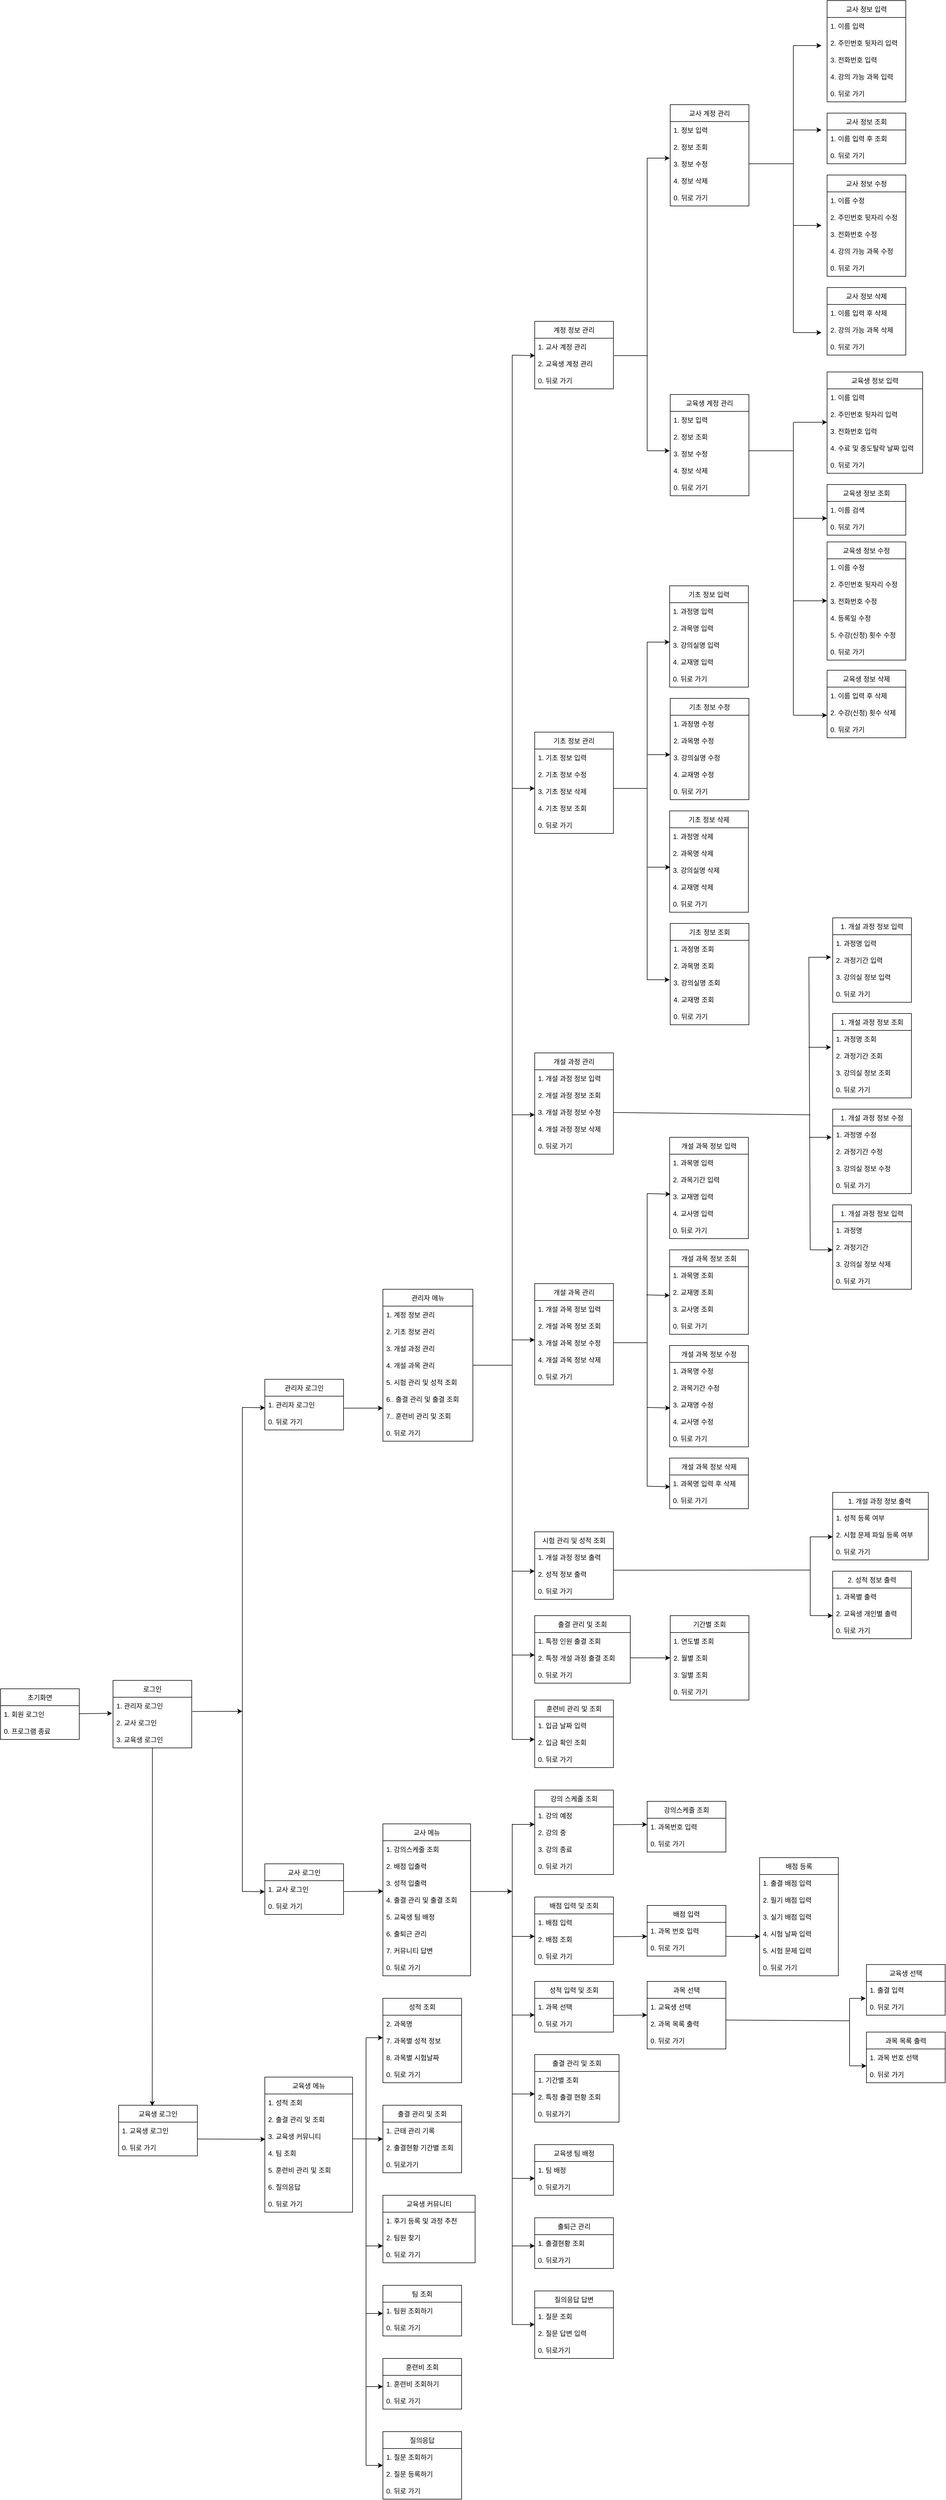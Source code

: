 <mxfile version="18.0.1" type="device"><diagram id="9km0AbIeX3bkS1x3Jmwh" name="Page-1"><mxGraphModel dx="2519" dy="4048" grid="1" gridSize="10" guides="1" tooltips="1" connect="1" arrows="1" fold="1" page="1" pageScale="1" pageWidth="827" pageHeight="1169" math="0" shadow="0"><root><mxCell id="0"/><mxCell id="1" parent="0"/><mxCell id="tp20Wb_lbEPpacKOF4px-2" value="관리자 메뉴" style="swimlane;fontStyle=0;childLayout=stackLayout;horizontal=1;startSize=30;horizontalStack=0;resizeParent=1;resizeParentMax=0;resizeLast=0;collapsible=1;marginBottom=0;" parent="1" vertex="1"><mxGeometry x="-230" y="-430" width="160" height="270" as="geometry"/></mxCell><mxCell id="i67Y47IYrbCsxua_xAAz-35" value="1. 계정 정보 관리" style="text;strokeColor=none;fillColor=none;align=left;verticalAlign=middle;spacingLeft=4;spacingRight=4;overflow=hidden;points=[[0,0.5],[1,0.5]];portConstraint=eastwest;rotatable=0;" parent="tp20Wb_lbEPpacKOF4px-2" vertex="1"><mxGeometry y="30" width="160" height="30" as="geometry"/></mxCell><mxCell id="i67Y47IYrbCsxua_xAAz-43" value="2. 기초 정보 관리" style="text;strokeColor=none;fillColor=none;align=left;verticalAlign=middle;spacingLeft=4;spacingRight=4;overflow=hidden;points=[[0,0.5],[1,0.5]];portConstraint=eastwest;rotatable=0;" parent="tp20Wb_lbEPpacKOF4px-2" vertex="1"><mxGeometry y="60" width="160" height="30" as="geometry"/></mxCell><mxCell id="i67Y47IYrbCsxua_xAAz-44" value="3. 개설 과정 관리" style="text;strokeColor=none;fillColor=none;align=left;verticalAlign=middle;spacingLeft=4;spacingRight=4;overflow=hidden;points=[[0,0.5],[1,0.5]];portConstraint=eastwest;rotatable=0;" parent="tp20Wb_lbEPpacKOF4px-2" vertex="1"><mxGeometry y="90" width="160" height="30" as="geometry"/></mxCell><mxCell id="i67Y47IYrbCsxua_xAAz-45" value="4. 개설 과목 관리" style="text;strokeColor=none;fillColor=none;align=left;verticalAlign=middle;spacingLeft=4;spacingRight=4;overflow=hidden;points=[[0,0.5],[1,0.5]];portConstraint=eastwest;rotatable=0;" parent="tp20Wb_lbEPpacKOF4px-2" vertex="1"><mxGeometry y="120" width="160" height="30" as="geometry"/></mxCell><mxCell id="i67Y47IYrbCsxua_xAAz-24" value="5. 시험 관리 및 성적 조회" style="text;strokeColor=none;fillColor=none;align=left;verticalAlign=middle;spacingLeft=4;spacingRight=4;overflow=hidden;points=[[0,0.5],[1,0.5]];portConstraint=eastwest;rotatable=0;" parent="tp20Wb_lbEPpacKOF4px-2" vertex="1"><mxGeometry y="150" width="160" height="30" as="geometry"/></mxCell><mxCell id="tp20Wb_lbEPpacKOF4px-16" value="6.. 출결 관리 및 출결 조회" style="text;strokeColor=none;fillColor=none;align=left;verticalAlign=middle;spacingLeft=4;spacingRight=4;overflow=hidden;points=[[0,0.5],[1,0.5]];portConstraint=eastwest;rotatable=0;" parent="tp20Wb_lbEPpacKOF4px-2" vertex="1"><mxGeometry y="180" width="160" height="30" as="geometry"/></mxCell><mxCell id="tp20Wb_lbEPpacKOF4px-17" value="7.. 훈련비 관리 및 조회" style="text;strokeColor=none;fillColor=none;align=left;verticalAlign=middle;spacingLeft=4;spacingRight=4;overflow=hidden;points=[[0,0.5],[1,0.5]];portConstraint=eastwest;rotatable=0;" parent="tp20Wb_lbEPpacKOF4px-2" vertex="1"><mxGeometry y="210" width="160" height="30" as="geometry"/></mxCell><mxCell id="tp20Wb_lbEPpacKOF4px-18" value="0. 뒤로 가기" style="text;strokeColor=none;fillColor=none;align=left;verticalAlign=middle;spacingLeft=4;spacingRight=4;overflow=hidden;points=[[0,0.5],[1,0.5]];portConstraint=eastwest;rotatable=0;" parent="tp20Wb_lbEPpacKOF4px-2" vertex="1"><mxGeometry y="240" width="160" height="30" as="geometry"/></mxCell><mxCell id="tp20Wb_lbEPpacKOF4px-6" value="로그인" style="swimlane;fontStyle=0;childLayout=stackLayout;horizontal=1;startSize=30;horizontalStack=0;resizeParent=1;resizeParentMax=0;resizeLast=0;collapsible=1;marginBottom=0;" parent="1" vertex="1"><mxGeometry x="-710" y="265" width="140" height="120" as="geometry"/></mxCell><mxCell id="tp20Wb_lbEPpacKOF4px-7" value="1. 관리자 로그인" style="text;strokeColor=none;fillColor=none;align=left;verticalAlign=middle;spacingLeft=4;spacingRight=4;overflow=hidden;points=[[0,0.5],[1,0.5]];portConstraint=eastwest;rotatable=0;" parent="tp20Wb_lbEPpacKOF4px-6" vertex="1"><mxGeometry y="30" width="140" height="30" as="geometry"/></mxCell><mxCell id="tp20Wb_lbEPpacKOF4px-8" value="2. 교사 로그인" style="text;strokeColor=none;fillColor=none;align=left;verticalAlign=middle;spacingLeft=4;spacingRight=4;overflow=hidden;points=[[0,0.5],[1,0.5]];portConstraint=eastwest;rotatable=0;" parent="tp20Wb_lbEPpacKOF4px-6" vertex="1"><mxGeometry y="60" width="140" height="30" as="geometry"/></mxCell><mxCell id="tp20Wb_lbEPpacKOF4px-9" value="3. 교육생 로그인" style="text;strokeColor=none;fillColor=none;align=left;verticalAlign=middle;spacingLeft=4;spacingRight=4;overflow=hidden;points=[[0,0.5],[1,0.5]];portConstraint=eastwest;rotatable=0;" parent="tp20Wb_lbEPpacKOF4px-6" vertex="1"><mxGeometry y="90" width="140" height="30" as="geometry"/></mxCell><mxCell id="tp20Wb_lbEPpacKOF4px-10" value="교육생 메뉴" style="swimlane;fontStyle=0;childLayout=stackLayout;horizontal=1;startSize=30;horizontalStack=0;resizeParent=1;resizeParentMax=0;resizeLast=0;collapsible=1;marginBottom=0;" parent="1" vertex="1"><mxGeometry x="-440" y="970" width="156" height="240" as="geometry"/></mxCell><mxCell id="tp20Wb_lbEPpacKOF4px-12" value="1. 성적 조회" style="text;strokeColor=none;fillColor=none;align=left;verticalAlign=middle;spacingLeft=4;spacingRight=4;overflow=hidden;points=[[0,0.5],[1,0.5]];portConstraint=eastwest;rotatable=0;" parent="tp20Wb_lbEPpacKOF4px-10" vertex="1"><mxGeometry y="30" width="156" height="30" as="geometry"/></mxCell><mxCell id="tp20Wb_lbEPpacKOF4px-13" value="2. 출결 관리 및 조회" style="text;strokeColor=none;fillColor=none;align=left;verticalAlign=middle;spacingLeft=4;spacingRight=4;overflow=hidden;points=[[0,0.5],[1,0.5]];portConstraint=eastwest;rotatable=0;" parent="tp20Wb_lbEPpacKOF4px-10" vertex="1"><mxGeometry y="60" width="156" height="30" as="geometry"/></mxCell><mxCell id="tp20Wb_lbEPpacKOF4px-22" value="3. 교육생 커뮤니티" style="text;strokeColor=none;fillColor=none;align=left;verticalAlign=middle;spacingLeft=4;spacingRight=4;overflow=hidden;points=[[0,0.5],[1,0.5]];portConstraint=eastwest;rotatable=0;" parent="tp20Wb_lbEPpacKOF4px-10" vertex="1"><mxGeometry y="90" width="156" height="30" as="geometry"/></mxCell><mxCell id="tp20Wb_lbEPpacKOF4px-23" value="4. 팀 조회" style="text;strokeColor=none;fillColor=none;align=left;verticalAlign=middle;spacingLeft=4;spacingRight=4;overflow=hidden;points=[[0,0.5],[1,0.5]];portConstraint=eastwest;rotatable=0;" parent="tp20Wb_lbEPpacKOF4px-10" vertex="1"><mxGeometry y="120" width="156" height="30" as="geometry"/></mxCell><mxCell id="tp20Wb_lbEPpacKOF4px-24" value="5. 훈련비 관리 및 조회" style="text;strokeColor=none;fillColor=none;align=left;verticalAlign=middle;spacingLeft=4;spacingRight=4;overflow=hidden;points=[[0,0.5],[1,0.5]];portConstraint=eastwest;rotatable=0;" parent="tp20Wb_lbEPpacKOF4px-10" vertex="1"><mxGeometry y="150" width="156" height="30" as="geometry"/></mxCell><mxCell id="rTyyblXojbjAEVhI-42x-111" value="6. 질의응답" style="text;strokeColor=none;fillColor=none;align=left;verticalAlign=middle;spacingLeft=4;spacingRight=4;overflow=hidden;points=[[0,0.5],[1,0.5]];portConstraint=eastwest;rotatable=0;" vertex="1" parent="tp20Wb_lbEPpacKOF4px-10"><mxGeometry y="180" width="156" height="30" as="geometry"/></mxCell><mxCell id="rTyyblXojbjAEVhI-42x-112" value="0. 뒤로 가기" style="text;strokeColor=none;fillColor=none;align=left;verticalAlign=middle;spacingLeft=4;spacingRight=4;overflow=hidden;points=[[0,0.5],[1,0.5]];portConstraint=eastwest;rotatable=0;" vertex="1" parent="tp20Wb_lbEPpacKOF4px-10"><mxGeometry y="210" width="156" height="30" as="geometry"/></mxCell><mxCell id="Z55eIFEbCrSr3yvTQUQp-10" value="초기화면" style="swimlane;fontStyle=0;childLayout=stackLayout;horizontal=1;startSize=30;horizontalStack=0;resizeParent=1;resizeParentMax=0;resizeLast=0;collapsible=1;marginBottom=0;" parent="1" vertex="1"><mxGeometry x="-910" y="280" width="140" height="90" as="geometry"/></mxCell><mxCell id="Z55eIFEbCrSr3yvTQUQp-11" value="1. 회원 로그인" style="text;strokeColor=none;fillColor=none;align=left;verticalAlign=middle;spacingLeft=4;spacingRight=4;overflow=hidden;points=[[0,0.5],[1,0.5]];portConstraint=eastwest;rotatable=0;" parent="Z55eIFEbCrSr3yvTQUQp-10" vertex="1"><mxGeometry y="30" width="140" height="30" as="geometry"/></mxCell><mxCell id="Z55eIFEbCrSr3yvTQUQp-13" value="0. 프로그램 종료" style="text;strokeColor=none;fillColor=none;align=left;verticalAlign=middle;spacingLeft=4;spacingRight=4;overflow=hidden;points=[[0,0.5],[1,0.5]];portConstraint=eastwest;rotatable=0;" parent="Z55eIFEbCrSr3yvTQUQp-10" vertex="1"><mxGeometry y="60" width="140" height="30" as="geometry"/></mxCell><mxCell id="i67Y47IYrbCsxua_xAAz-2" value="관리자 로그인" style="swimlane;fontStyle=0;childLayout=stackLayout;horizontal=1;startSize=30;horizontalStack=0;resizeParent=1;resizeParentMax=0;resizeLast=0;collapsible=1;marginBottom=0;" parent="1" vertex="1"><mxGeometry x="-440" y="-270" width="140" height="90" as="geometry"/></mxCell><mxCell id="i67Y47IYrbCsxua_xAAz-3" value="1. 관리자 로그인" style="text;strokeColor=none;fillColor=none;align=left;verticalAlign=middle;spacingLeft=4;spacingRight=4;overflow=hidden;points=[[0,0.5],[1,0.5]];portConstraint=eastwest;rotatable=0;" parent="i67Y47IYrbCsxua_xAAz-2" vertex="1"><mxGeometry y="30" width="140" height="30" as="geometry"/></mxCell><mxCell id="i67Y47IYrbCsxua_xAAz-4" value="0. 뒤로 가기" style="text;strokeColor=none;fillColor=none;align=left;verticalAlign=middle;spacingLeft=4;spacingRight=4;overflow=hidden;points=[[0,0.5],[1,0.5]];portConstraint=eastwest;rotatable=0;" parent="i67Y47IYrbCsxua_xAAz-2" vertex="1"><mxGeometry y="60" width="140" height="30" as="geometry"/></mxCell><mxCell id="i67Y47IYrbCsxua_xAAz-6" value="교사 로그인" style="swimlane;fontStyle=0;childLayout=stackLayout;horizontal=1;startSize=30;horizontalStack=0;resizeParent=1;resizeParentMax=0;resizeLast=0;collapsible=1;marginBottom=0;" parent="1" vertex="1"><mxGeometry x="-440" y="591" width="140" height="90" as="geometry"/></mxCell><mxCell id="i67Y47IYrbCsxua_xAAz-7" value="1. 교사 로그인" style="text;strokeColor=none;fillColor=none;align=left;verticalAlign=middle;spacingLeft=4;spacingRight=4;overflow=hidden;points=[[0,0.5],[1,0.5]];portConstraint=eastwest;rotatable=0;" parent="i67Y47IYrbCsxua_xAAz-6" vertex="1"><mxGeometry y="30" width="140" height="30" as="geometry"/></mxCell><mxCell id="i67Y47IYrbCsxua_xAAz-8" value="0. 뒤로 가기" style="text;strokeColor=none;fillColor=none;align=left;verticalAlign=middle;spacingLeft=4;spacingRight=4;overflow=hidden;points=[[0,0.5],[1,0.5]];portConstraint=eastwest;rotatable=0;" parent="i67Y47IYrbCsxua_xAAz-6" vertex="1"><mxGeometry y="60" width="140" height="30" as="geometry"/></mxCell><mxCell id="i67Y47IYrbCsxua_xAAz-9" value="교육생 로그인" style="swimlane;fontStyle=0;childLayout=stackLayout;horizontal=1;startSize=30;horizontalStack=0;resizeParent=1;resizeParentMax=0;resizeLast=0;collapsible=1;marginBottom=0;" parent="1" vertex="1"><mxGeometry x="-700" y="1020" width="140" height="90" as="geometry"/></mxCell><mxCell id="i67Y47IYrbCsxua_xAAz-10" value="1. 교육생 로그인" style="text;strokeColor=none;fillColor=none;align=left;verticalAlign=middle;spacingLeft=4;spacingRight=4;overflow=hidden;points=[[0,0.5],[1,0.5]];portConstraint=eastwest;rotatable=0;" parent="i67Y47IYrbCsxua_xAAz-9" vertex="1"><mxGeometry y="30" width="140" height="30" as="geometry"/></mxCell><mxCell id="i67Y47IYrbCsxua_xAAz-11" value="0. 뒤로 가기" style="text;strokeColor=none;fillColor=none;align=left;verticalAlign=middle;spacingLeft=4;spacingRight=4;overflow=hidden;points=[[0,0.5],[1,0.5]];portConstraint=eastwest;rotatable=0;" parent="i67Y47IYrbCsxua_xAAz-9" vertex="1"><mxGeometry y="60" width="140" height="30" as="geometry"/></mxCell><mxCell id="Z55eIFEbCrSr3yvTQUQp-14" value="교사 메뉴" style="swimlane;fontStyle=0;childLayout=stackLayout;horizontal=1;startSize=30;horizontalStack=0;resizeParent=1;resizeParentMax=0;resizeLast=0;collapsible=1;marginBottom=0;" parent="1" vertex="1"><mxGeometry x="-230" y="520" width="156" height="270" as="geometry"/></mxCell><mxCell id="Z55eIFEbCrSr3yvTQUQp-15" value="1. 강의스케줄 조회" style="text;strokeColor=none;fillColor=none;align=left;verticalAlign=middle;spacingLeft=4;spacingRight=4;overflow=hidden;points=[[0,0.5],[1,0.5]];portConstraint=eastwest;rotatable=0;" parent="Z55eIFEbCrSr3yvTQUQp-14" vertex="1"><mxGeometry y="30" width="156" height="30" as="geometry"/></mxCell><mxCell id="Z55eIFEbCrSr3yvTQUQp-60" value="2. 배점 입출력" style="text;strokeColor=none;fillColor=none;align=left;verticalAlign=middle;spacingLeft=4;spacingRight=4;overflow=hidden;points=[[0,0.5],[1,0.5]];portConstraint=eastwest;rotatable=0;" parent="Z55eIFEbCrSr3yvTQUQp-14" vertex="1"><mxGeometry y="60" width="156" height="30" as="geometry"/></mxCell><mxCell id="Z55eIFEbCrSr3yvTQUQp-61" value="3. 성적 입출력" style="text;strokeColor=none;fillColor=none;align=left;verticalAlign=middle;spacingLeft=4;spacingRight=4;overflow=hidden;points=[[0,0.5],[1,0.5]];portConstraint=eastwest;rotatable=0;" parent="Z55eIFEbCrSr3yvTQUQp-14" vertex="1"><mxGeometry y="90" width="156" height="30" as="geometry"/></mxCell><mxCell id="tp20Wb_lbEPpacKOF4px-19" value="4. 출결 관리 및 출결 조회" style="text;strokeColor=none;fillColor=none;align=left;verticalAlign=middle;spacingLeft=4;spacingRight=4;overflow=hidden;points=[[0,0.5],[1,0.5]];portConstraint=eastwest;rotatable=0;" parent="Z55eIFEbCrSr3yvTQUQp-14" vertex="1"><mxGeometry y="120" width="156" height="30" as="geometry"/></mxCell><mxCell id="tp20Wb_lbEPpacKOF4px-21" value="5. 교육생 팀 배정" style="text;strokeColor=none;fillColor=none;align=left;verticalAlign=middle;spacingLeft=4;spacingRight=4;overflow=hidden;points=[[0,0.5],[1,0.5]];portConstraint=eastwest;rotatable=0;" parent="Z55eIFEbCrSr3yvTQUQp-14" vertex="1"><mxGeometry y="150" width="156" height="30" as="geometry"/></mxCell><mxCell id="tp20Wb_lbEPpacKOF4px-20" value="6. 출퇴근 관리" style="text;strokeColor=none;fillColor=none;align=left;verticalAlign=middle;spacingLeft=4;spacingRight=4;overflow=hidden;points=[[0,0.5],[1,0.5]];portConstraint=eastwest;rotatable=0;" parent="Z55eIFEbCrSr3yvTQUQp-14" vertex="1"><mxGeometry y="180" width="156" height="30" as="geometry"/></mxCell><mxCell id="Z55eIFEbCrSr3yvTQUQp-18" value="7. 커뮤니티 답변" style="text;strokeColor=none;fillColor=none;align=left;verticalAlign=middle;spacingLeft=4;spacingRight=4;overflow=hidden;points=[[0,0.5],[1,0.5]];portConstraint=eastwest;rotatable=0;" parent="Z55eIFEbCrSr3yvTQUQp-14" vertex="1"><mxGeometry y="210" width="156" height="30" as="geometry"/></mxCell><mxCell id="Z55eIFEbCrSr3yvTQUQp-124" value="0. 뒤로 가기" style="text;strokeColor=none;fillColor=none;align=left;verticalAlign=middle;spacingLeft=4;spacingRight=4;overflow=hidden;points=[[0,0.5],[1,0.5]];portConstraint=eastwest;rotatable=0;" parent="Z55eIFEbCrSr3yvTQUQp-14" vertex="1"><mxGeometry y="240" width="156" height="30" as="geometry"/></mxCell><mxCell id="Ar7yOEgTvvjgbA8SGBpG-12" value="계정 정보 관리" style="swimlane;fontStyle=0;childLayout=stackLayout;horizontal=1;startSize=30;horizontalStack=0;resizeParent=1;resizeParentMax=0;resizeLast=0;collapsible=1;marginBottom=0;" parent="1" vertex="1"><mxGeometry x="40" y="-2150" width="140" height="120" as="geometry"/></mxCell><mxCell id="Ar7yOEgTvvjgbA8SGBpG-14" value="1. 교사 계정 관리" style="text;strokeColor=none;fillColor=none;align=left;verticalAlign=middle;spacingLeft=4;spacingRight=4;overflow=hidden;points=[[0,0.5],[1,0.5]];portConstraint=eastwest;rotatable=0;" parent="Ar7yOEgTvvjgbA8SGBpG-12" vertex="1"><mxGeometry y="30" width="140" height="30" as="geometry"/></mxCell><mxCell id="i67Y47IYrbCsxua_xAAz-27" value="2. 교육생 계정 관리" style="text;strokeColor=none;fillColor=none;align=left;verticalAlign=middle;spacingLeft=4;spacingRight=4;overflow=hidden;points=[[0,0.5],[1,0.5]];portConstraint=eastwest;rotatable=0;" parent="Ar7yOEgTvvjgbA8SGBpG-12" vertex="1"><mxGeometry y="60" width="140" height="30" as="geometry"/></mxCell><mxCell id="Ar7yOEgTvvjgbA8SGBpG-23" value="0. 뒤로 가기" style="text;strokeColor=none;fillColor=none;align=left;verticalAlign=middle;spacingLeft=4;spacingRight=4;overflow=hidden;points=[[0,0.5],[1,0.5]];portConstraint=eastwest;rotatable=0;" parent="Ar7yOEgTvvjgbA8SGBpG-12" vertex="1"><mxGeometry y="90" width="140" height="30" as="geometry"/></mxCell><mxCell id="tp20Wb_lbEPpacKOF4px-27" value="" style="endArrow=classic;html=1;rounded=0;entryX=-0.011;entryY=-0.047;entryDx=0;entryDy=0;entryPerimeter=0;" parent="1" source="Z55eIFEbCrSr3yvTQUQp-11" target="tp20Wb_lbEPpacKOF4px-8" edge="1"><mxGeometry width="50" height="50" relative="1" as="geometry"><mxPoint x="-750" y="339" as="sourcePoint"/><mxPoint x="-640" y="440" as="targetPoint"/></mxGeometry></mxCell><mxCell id="Z55eIFEbCrSr3yvTQUQp-30" value="강의 스케줄 조회" style="swimlane;fontStyle=0;childLayout=stackLayout;horizontal=1;startSize=30;horizontalStack=0;resizeParent=1;resizeParentMax=0;resizeLast=0;collapsible=1;marginBottom=0;" parent="1" vertex="1"><mxGeometry x="40" y="460" width="140" height="150" as="geometry"/></mxCell><mxCell id="Z55eIFEbCrSr3yvTQUQp-31" value="1. 강의 예정" style="text;strokeColor=none;fillColor=none;align=left;verticalAlign=middle;spacingLeft=4;spacingRight=4;overflow=hidden;points=[[0,0.5],[1,0.5]];portConstraint=eastwest;rotatable=0;" parent="Z55eIFEbCrSr3yvTQUQp-30" vertex="1"><mxGeometry y="30" width="140" height="30" as="geometry"/></mxCell><mxCell id="Z55eIFEbCrSr3yvTQUQp-35" value="2. 강의 중" style="text;strokeColor=none;fillColor=none;align=left;verticalAlign=middle;spacingLeft=4;spacingRight=4;overflow=hidden;points=[[0,0.5],[1,0.5]];portConstraint=eastwest;rotatable=0;" parent="Z55eIFEbCrSr3yvTQUQp-30" vertex="1"><mxGeometry y="60" width="140" height="30" as="geometry"/></mxCell><mxCell id="Z55eIFEbCrSr3yvTQUQp-36" value="3. 강의 종료" style="text;strokeColor=none;fillColor=none;align=left;verticalAlign=middle;spacingLeft=4;spacingRight=4;overflow=hidden;points=[[0,0.5],[1,0.5]];portConstraint=eastwest;rotatable=0;" parent="Z55eIFEbCrSr3yvTQUQp-30" vertex="1"><mxGeometry y="90" width="140" height="30" as="geometry"/></mxCell><mxCell id="Z55eIFEbCrSr3yvTQUQp-127" value="0. 뒤로 가기" style="text;strokeColor=none;fillColor=none;align=left;verticalAlign=middle;spacingLeft=4;spacingRight=4;overflow=hidden;points=[[0,0.5],[1,0.5]];portConstraint=eastwest;rotatable=0;" parent="Z55eIFEbCrSr3yvTQUQp-30" vertex="1"><mxGeometry y="120" width="140" height="30" as="geometry"/></mxCell><mxCell id="tp20Wb_lbEPpacKOF4px-36" value="성적 조회" style="swimlane;fontStyle=0;childLayout=stackLayout;horizontal=1;startSize=30;horizontalStack=0;resizeParent=1;resizeParentMax=0;resizeLast=0;collapsible=1;marginBottom=0;" parent="1" vertex="1"><mxGeometry x="-230" y="830" width="140" height="150" as="geometry"/></mxCell><mxCell id="tp20Wb_lbEPpacKOF4px-38" value="2. 과목명" style="text;strokeColor=none;fillColor=none;align=left;verticalAlign=middle;spacingLeft=4;spacingRight=4;overflow=hidden;points=[[0,0.5],[1,0.5]];portConstraint=eastwest;rotatable=0;" parent="tp20Wb_lbEPpacKOF4px-36" vertex="1"><mxGeometry y="30" width="140" height="30" as="geometry"/></mxCell><mxCell id="tp20Wb_lbEPpacKOF4px-46" value="7. 과목별 성적 정보" style="text;strokeColor=none;fillColor=none;align=left;verticalAlign=middle;spacingLeft=4;spacingRight=4;overflow=hidden;points=[[0,0.5],[1,0.5]];portConstraint=eastwest;rotatable=0;" parent="tp20Wb_lbEPpacKOF4px-36" vertex="1"><mxGeometry y="60" width="140" height="30" as="geometry"/></mxCell><mxCell id="tp20Wb_lbEPpacKOF4px-47" value="8. 과목별 시험날짜" style="text;strokeColor=none;fillColor=none;align=left;verticalAlign=middle;spacingLeft=4;spacingRight=4;overflow=hidden;points=[[0,0.5],[1,0.5]];portConstraint=eastwest;rotatable=0;" parent="tp20Wb_lbEPpacKOF4px-36" vertex="1"><mxGeometry y="90" width="140" height="30" as="geometry"/></mxCell><mxCell id="q4ImsSy3Sz6W-WfK2w1b-1" value="0. 뒤로 가기" style="text;strokeColor=none;fillColor=none;align=left;verticalAlign=middle;spacingLeft=4;spacingRight=4;overflow=hidden;points=[[0,0.5],[1,0.5]];portConstraint=eastwest;rotatable=0;" parent="tp20Wb_lbEPpacKOF4px-36" vertex="1"><mxGeometry y="120" width="140" height="30" as="geometry"/></mxCell><mxCell id="Z55eIFEbCrSr3yvTQUQp-38" value="강의스케줄 조회" style="swimlane;fontStyle=0;childLayout=stackLayout;horizontal=1;startSize=30;horizontalStack=0;resizeParent=1;resizeParentMax=0;resizeLast=0;collapsible=1;marginBottom=0;" parent="1" vertex="1"><mxGeometry x="240" y="480" width="140" height="90" as="geometry"/></mxCell><mxCell id="Z55eIFEbCrSr3yvTQUQp-39" value="1. 과목번호 입력" style="text;strokeColor=none;fillColor=none;align=left;verticalAlign=middle;spacingLeft=4;spacingRight=4;overflow=hidden;points=[[0,0.5],[1,0.5]];portConstraint=eastwest;rotatable=0;" parent="Z55eIFEbCrSr3yvTQUQp-38" vertex="1"><mxGeometry y="30" width="140" height="30" as="geometry"/></mxCell><mxCell id="Z55eIFEbCrSr3yvTQUQp-133" value="0. 뒤로 가기" style="text;strokeColor=none;fillColor=none;align=left;verticalAlign=middle;spacingLeft=4;spacingRight=4;overflow=hidden;points=[[0,0.5],[1,0.5]];portConstraint=eastwest;rotatable=0;" parent="Z55eIFEbCrSr3yvTQUQp-38" vertex="1"><mxGeometry y="60" width="140" height="30" as="geometry"/></mxCell><mxCell id="i67Y47IYrbCsxua_xAAz-29" value="기초 정보 관리" style="swimlane;fontStyle=0;childLayout=stackLayout;horizontal=1;startSize=30;horizontalStack=0;resizeParent=1;resizeParentMax=0;resizeLast=0;collapsible=1;marginBottom=0;" parent="1" vertex="1"><mxGeometry x="40" y="-1420" width="140" height="180" as="geometry"/></mxCell><mxCell id="i67Y47IYrbCsxua_xAAz-31" value="1. 기초 정보 입력" style="text;strokeColor=none;fillColor=none;align=left;verticalAlign=middle;spacingLeft=4;spacingRight=4;overflow=hidden;points=[[0,0.5],[1,0.5]];portConstraint=eastwest;rotatable=0;" parent="i67Y47IYrbCsxua_xAAz-29" vertex="1"><mxGeometry y="30" width="140" height="30" as="geometry"/></mxCell><mxCell id="i67Y47IYrbCsxua_xAAz-33" value="2. 기초 정보 수정" style="text;strokeColor=none;fillColor=none;align=left;verticalAlign=middle;spacingLeft=4;spacingRight=4;overflow=hidden;points=[[0,0.5],[1,0.5]];portConstraint=eastwest;rotatable=0;" parent="i67Y47IYrbCsxua_xAAz-29" vertex="1"><mxGeometry y="60" width="140" height="30" as="geometry"/></mxCell><mxCell id="i67Y47IYrbCsxua_xAAz-34" value="3. 기초 정보 삭제" style="text;strokeColor=none;fillColor=none;align=left;verticalAlign=middle;spacingLeft=4;spacingRight=4;overflow=hidden;points=[[0,0.5],[1,0.5]];portConstraint=eastwest;rotatable=0;" parent="i67Y47IYrbCsxua_xAAz-29" vertex="1"><mxGeometry y="90" width="140" height="30" as="geometry"/></mxCell><mxCell id="rTyyblXojbjAEVhI-42x-117" value="4. 기초 정보 조회" style="text;strokeColor=none;fillColor=none;align=left;verticalAlign=middle;spacingLeft=4;spacingRight=4;overflow=hidden;points=[[0,0.5],[1,0.5]];portConstraint=eastwest;rotatable=0;" vertex="1" parent="i67Y47IYrbCsxua_xAAz-29"><mxGeometry y="120" width="140" height="30" as="geometry"/></mxCell><mxCell id="i67Y47IYrbCsxua_xAAz-46" value="0. 뒤로 가기" style="text;strokeColor=none;fillColor=none;align=left;verticalAlign=middle;spacingLeft=4;spacingRight=4;overflow=hidden;points=[[0,0.5],[1,0.5]];portConstraint=eastwest;rotatable=0;" parent="i67Y47IYrbCsxua_xAAz-29" vertex="1"><mxGeometry y="150" width="140" height="30" as="geometry"/></mxCell><mxCell id="Ar7yOEgTvvjgbA8SGBpG-17" value="교사 계정 관리" style="swimlane;fontStyle=0;childLayout=stackLayout;horizontal=1;startSize=30;horizontalStack=0;resizeParent=1;resizeParentMax=0;resizeLast=0;collapsible=1;marginBottom=0;" parent="1" vertex="1"><mxGeometry x="281" y="-2535" width="140" height="180" as="geometry"/></mxCell><mxCell id="Ar7yOEgTvvjgbA8SGBpG-18" value="1. 정보 입력 " style="text;strokeColor=none;fillColor=none;align=left;verticalAlign=middle;spacingLeft=4;spacingRight=4;overflow=hidden;points=[[0,0.5],[1,0.5]];portConstraint=eastwest;rotatable=0;" parent="Ar7yOEgTvvjgbA8SGBpG-17" vertex="1"><mxGeometry y="30" width="140" height="30" as="geometry"/></mxCell><mxCell id="Ar7yOEgTvvjgbA8SGBpG-19" value="2. 정보 조회" style="text;strokeColor=none;fillColor=none;align=left;verticalAlign=middle;spacingLeft=4;spacingRight=4;overflow=hidden;points=[[0,0.5],[1,0.5]];portConstraint=eastwest;rotatable=0;" parent="Ar7yOEgTvvjgbA8SGBpG-17" vertex="1"><mxGeometry y="60" width="140" height="30" as="geometry"/></mxCell><mxCell id="Ar7yOEgTvvjgbA8SGBpG-21" value="3. 정보 수정" style="text;strokeColor=none;fillColor=none;align=left;verticalAlign=middle;spacingLeft=4;spacingRight=4;overflow=hidden;points=[[0,0.5],[1,0.5]];portConstraint=eastwest;rotatable=0;" parent="Ar7yOEgTvvjgbA8SGBpG-17" vertex="1"><mxGeometry y="90" width="140" height="30" as="geometry"/></mxCell><mxCell id="Ar7yOEgTvvjgbA8SGBpG-20" value="4. 정보 삭제" style="text;strokeColor=none;fillColor=none;align=left;verticalAlign=middle;spacingLeft=4;spacingRight=4;overflow=hidden;points=[[0,0.5],[1,0.5]];portConstraint=eastwest;rotatable=0;" parent="Ar7yOEgTvvjgbA8SGBpG-17" vertex="1"><mxGeometry y="120" width="140" height="30" as="geometry"/></mxCell><mxCell id="Ar7yOEgTvvjgbA8SGBpG-22" value="0. 뒤로 가기" style="text;strokeColor=none;fillColor=none;align=left;verticalAlign=middle;spacingLeft=4;spacingRight=4;overflow=hidden;points=[[0,0.5],[1,0.5]];portConstraint=eastwest;rotatable=0;" parent="Ar7yOEgTvvjgbA8SGBpG-17" vertex="1"><mxGeometry y="150" width="140" height="30" as="geometry"/></mxCell><mxCell id="Ar7yOEgTvvjgbA8SGBpG-26" value="개설 과정 관리" style="swimlane;fontStyle=0;childLayout=stackLayout;horizontal=1;startSize=30;horizontalStack=0;resizeParent=1;resizeParentMax=0;resizeLast=0;collapsible=1;marginBottom=0;" parent="1" vertex="1"><mxGeometry x="40" y="-850" width="140" height="180" as="geometry"/></mxCell><mxCell id="Ar7yOEgTvvjgbA8SGBpG-27" value="1. 개설 과정 정보 입력" style="text;strokeColor=none;fillColor=none;align=left;verticalAlign=middle;spacingLeft=4;spacingRight=4;overflow=hidden;points=[[0,0.5],[1,0.5]];portConstraint=eastwest;rotatable=0;" parent="Ar7yOEgTvvjgbA8SGBpG-26" vertex="1"><mxGeometry y="30" width="140" height="30" as="geometry"/></mxCell><mxCell id="Ar7yOEgTvvjgbA8SGBpG-28" value="2. 개설 과정 정보 조회" style="text;strokeColor=none;fillColor=none;align=left;verticalAlign=middle;spacingLeft=4;spacingRight=4;overflow=hidden;points=[[0,0.5],[1,0.5]];portConstraint=eastwest;rotatable=0;" parent="Ar7yOEgTvvjgbA8SGBpG-26" vertex="1"><mxGeometry y="60" width="140" height="30" as="geometry"/></mxCell><mxCell id="Ar7yOEgTvvjgbA8SGBpG-30" value="3. 개설 과정 정보 수정" style="text;strokeColor=none;fillColor=none;align=left;verticalAlign=middle;spacingLeft=4;spacingRight=4;overflow=hidden;points=[[0,0.5],[1,0.5]];portConstraint=eastwest;rotatable=0;" parent="Ar7yOEgTvvjgbA8SGBpG-26" vertex="1"><mxGeometry y="90" width="140" height="30" as="geometry"/></mxCell><mxCell id="Ar7yOEgTvvjgbA8SGBpG-31" value="4. 개설 과정 정보 삭제" style="text;strokeColor=none;fillColor=none;align=left;verticalAlign=middle;spacingLeft=4;spacingRight=4;overflow=hidden;points=[[0,0.5],[1,0.5]];portConstraint=eastwest;rotatable=0;" parent="Ar7yOEgTvvjgbA8SGBpG-26" vertex="1"><mxGeometry y="120" width="140" height="30" as="geometry"/></mxCell><mxCell id="Ar7yOEgTvvjgbA8SGBpG-29" value="0. 뒤로 가기" style="text;strokeColor=none;fillColor=none;align=left;verticalAlign=middle;spacingLeft=4;spacingRight=4;overflow=hidden;points=[[0,0.5],[1,0.5]];portConstraint=eastwest;rotatable=0;" parent="Ar7yOEgTvvjgbA8SGBpG-26" vertex="1"><mxGeometry y="150" width="140" height="30" as="geometry"/></mxCell><mxCell id="xt-Y5k3DRgk0IcHmCY7o-4" value="교육생 계정 관리" style="swimlane;fontStyle=0;childLayout=stackLayout;horizontal=1;startSize=30;horizontalStack=0;resizeParent=1;resizeParentMax=0;resizeLast=0;collapsible=1;marginBottom=0;" parent="1" vertex="1"><mxGeometry x="281" y="-2020" width="140" height="180" as="geometry"/></mxCell><mxCell id="xt-Y5k3DRgk0IcHmCY7o-5" value="1. 정보 입력 " style="text;strokeColor=none;fillColor=none;align=left;verticalAlign=middle;spacingLeft=4;spacingRight=4;overflow=hidden;points=[[0,0.5],[1,0.5]];portConstraint=eastwest;rotatable=0;" parent="xt-Y5k3DRgk0IcHmCY7o-4" vertex="1"><mxGeometry y="30" width="140" height="30" as="geometry"/></mxCell><mxCell id="xt-Y5k3DRgk0IcHmCY7o-6" value="2. 정보 조회" style="text;strokeColor=none;fillColor=none;align=left;verticalAlign=middle;spacingLeft=4;spacingRight=4;overflow=hidden;points=[[0,0.5],[1,0.5]];portConstraint=eastwest;rotatable=0;" parent="xt-Y5k3DRgk0IcHmCY7o-4" vertex="1"><mxGeometry y="60" width="140" height="30" as="geometry"/></mxCell><mxCell id="xt-Y5k3DRgk0IcHmCY7o-7" value="3. 정보 수정" style="text;strokeColor=none;fillColor=none;align=left;verticalAlign=middle;spacingLeft=4;spacingRight=4;overflow=hidden;points=[[0,0.5],[1,0.5]];portConstraint=eastwest;rotatable=0;" parent="xt-Y5k3DRgk0IcHmCY7o-4" vertex="1"><mxGeometry y="90" width="140" height="30" as="geometry"/></mxCell><mxCell id="xt-Y5k3DRgk0IcHmCY7o-8" value="4. 정보 삭제" style="text;strokeColor=none;fillColor=none;align=left;verticalAlign=middle;spacingLeft=4;spacingRight=4;overflow=hidden;points=[[0,0.5],[1,0.5]];portConstraint=eastwest;rotatable=0;" parent="xt-Y5k3DRgk0IcHmCY7o-4" vertex="1"><mxGeometry y="120" width="140" height="30" as="geometry"/></mxCell><mxCell id="xt-Y5k3DRgk0IcHmCY7o-9" value="0. 뒤로 가기" style="text;strokeColor=none;fillColor=none;align=left;verticalAlign=middle;spacingLeft=4;spacingRight=4;overflow=hidden;points=[[0,0.5],[1,0.5]];portConstraint=eastwest;rotatable=0;" parent="xt-Y5k3DRgk0IcHmCY7o-4" vertex="1"><mxGeometry y="150" width="140" height="30" as="geometry"/></mxCell><mxCell id="Ar7yOEgTvvjgbA8SGBpG-32" value="개설 과목 관리" style="swimlane;fontStyle=0;childLayout=stackLayout;horizontal=1;startSize=30;horizontalStack=0;resizeParent=1;resizeParentMax=0;resizeLast=0;collapsible=1;marginBottom=0;" parent="1" vertex="1"><mxGeometry x="40" y="-440" width="140" height="180" as="geometry"/></mxCell><mxCell id="Ar7yOEgTvvjgbA8SGBpG-33" value="1. 개설 과목 정보 입력" style="text;strokeColor=none;fillColor=none;align=left;verticalAlign=middle;spacingLeft=4;spacingRight=4;overflow=hidden;points=[[0,0.5],[1,0.5]];portConstraint=eastwest;rotatable=0;" parent="Ar7yOEgTvvjgbA8SGBpG-32" vertex="1"><mxGeometry y="30" width="140" height="30" as="geometry"/></mxCell><mxCell id="Ar7yOEgTvvjgbA8SGBpG-34" value="2. 개설 과목 정보 조회" style="text;strokeColor=none;fillColor=none;align=left;verticalAlign=middle;spacingLeft=4;spacingRight=4;overflow=hidden;points=[[0,0.5],[1,0.5]];portConstraint=eastwest;rotatable=0;" parent="Ar7yOEgTvvjgbA8SGBpG-32" vertex="1"><mxGeometry y="60" width="140" height="30" as="geometry"/></mxCell><mxCell id="Ar7yOEgTvvjgbA8SGBpG-37" value="3. 개설 과목 정보 수정" style="text;strokeColor=none;fillColor=none;align=left;verticalAlign=middle;spacingLeft=4;spacingRight=4;overflow=hidden;points=[[0,0.5],[1,0.5]];portConstraint=eastwest;rotatable=0;" parent="Ar7yOEgTvvjgbA8SGBpG-32" vertex="1"><mxGeometry y="90" width="140" height="30" as="geometry"/></mxCell><mxCell id="Ar7yOEgTvvjgbA8SGBpG-38" value="4. 개설 과목 정보 삭제" style="text;strokeColor=none;fillColor=none;align=left;verticalAlign=middle;spacingLeft=4;spacingRight=4;overflow=hidden;points=[[0,0.5],[1,0.5]];portConstraint=eastwest;rotatable=0;" parent="Ar7yOEgTvvjgbA8SGBpG-32" vertex="1"><mxGeometry y="120" width="140" height="30" as="geometry"/></mxCell><mxCell id="Ar7yOEgTvvjgbA8SGBpG-35" value="0. 뒤로 가기" style="text;strokeColor=none;fillColor=none;align=left;verticalAlign=middle;spacingLeft=4;spacingRight=4;overflow=hidden;points=[[0,0.5],[1,0.5]];portConstraint=eastwest;rotatable=0;" parent="Ar7yOEgTvvjgbA8SGBpG-32" vertex="1"><mxGeometry y="150" width="140" height="30" as="geometry"/></mxCell><mxCell id="xt-Y5k3DRgk0IcHmCY7o-10" value="기초 정보 입력" style="swimlane;fontStyle=0;childLayout=stackLayout;horizontal=1;startSize=30;horizontalStack=0;resizeParent=1;resizeParentMax=0;resizeLast=0;collapsible=1;marginBottom=0;" parent="1" vertex="1"><mxGeometry x="280" y="-1680" width="140" height="180" as="geometry"/></mxCell><mxCell id="xt-Y5k3DRgk0IcHmCY7o-11" value="1. 과정명 입력" style="text;strokeColor=none;fillColor=none;align=left;verticalAlign=middle;spacingLeft=4;spacingRight=4;overflow=hidden;points=[[0,0.5],[1,0.5]];portConstraint=eastwest;rotatable=0;" parent="xt-Y5k3DRgk0IcHmCY7o-10" vertex="1"><mxGeometry y="30" width="140" height="30" as="geometry"/></mxCell><mxCell id="xt-Y5k3DRgk0IcHmCY7o-12" value="2. 과목명 입력" style="text;strokeColor=none;fillColor=none;align=left;verticalAlign=middle;spacingLeft=4;spacingRight=4;overflow=hidden;points=[[0,0.5],[1,0.5]];portConstraint=eastwest;rotatable=0;" parent="xt-Y5k3DRgk0IcHmCY7o-10" vertex="1"><mxGeometry y="60" width="140" height="30" as="geometry"/></mxCell><mxCell id="xt-Y5k3DRgk0IcHmCY7o-13" value="3. 강의실명 입력" style="text;strokeColor=none;fillColor=none;align=left;verticalAlign=middle;spacingLeft=4;spacingRight=4;overflow=hidden;points=[[0,0.5],[1,0.5]];portConstraint=eastwest;rotatable=0;" parent="xt-Y5k3DRgk0IcHmCY7o-10" vertex="1"><mxGeometry y="90" width="140" height="30" as="geometry"/></mxCell><mxCell id="xt-Y5k3DRgk0IcHmCY7o-14" value="4. 교재명 입력" style="text;strokeColor=none;fillColor=none;align=left;verticalAlign=middle;spacingLeft=4;spacingRight=4;overflow=hidden;points=[[0,0.5],[1,0.5]];portConstraint=eastwest;rotatable=0;" parent="xt-Y5k3DRgk0IcHmCY7o-10" vertex="1"><mxGeometry y="120" width="140" height="30" as="geometry"/></mxCell><mxCell id="xt-Y5k3DRgk0IcHmCY7o-15" value="0. 뒤로 가기" style="text;strokeColor=none;fillColor=none;align=left;verticalAlign=middle;spacingLeft=4;spacingRight=4;overflow=hidden;points=[[0,0.5],[1,0.5]];portConstraint=eastwest;rotatable=0;" parent="xt-Y5k3DRgk0IcHmCY7o-10" vertex="1"><mxGeometry y="150" width="140" height="30" as="geometry"/></mxCell><mxCell id="Ar7yOEgTvvjgbA8SGBpG-39" value="시험 관리 및 성적 조회" style="swimlane;fontStyle=0;childLayout=stackLayout;horizontal=1;startSize=30;horizontalStack=0;resizeParent=1;resizeParentMax=0;resizeLast=0;collapsible=1;marginBottom=0;" parent="1" vertex="1"><mxGeometry x="40" y="1" width="140" height="120" as="geometry"/></mxCell><mxCell id="Ar7yOEgTvvjgbA8SGBpG-42" value="1. 개설 과정 정보 출력 " style="text;strokeColor=none;fillColor=none;align=left;verticalAlign=middle;spacingLeft=4;spacingRight=4;overflow=hidden;points=[[0,0.5],[1,0.5]];portConstraint=eastwest;rotatable=0;" parent="Ar7yOEgTvvjgbA8SGBpG-39" vertex="1"><mxGeometry y="30" width="140" height="30" as="geometry"/></mxCell><mxCell id="Ar7yOEgTvvjgbA8SGBpG-43" value="2. 성적 정보 출력" style="text;strokeColor=none;fillColor=none;align=left;verticalAlign=middle;spacingLeft=4;spacingRight=4;overflow=hidden;points=[[0,0.5],[1,0.5]];portConstraint=eastwest;rotatable=0;" parent="Ar7yOEgTvvjgbA8SGBpG-39" vertex="1"><mxGeometry y="60" width="140" height="30" as="geometry"/></mxCell><mxCell id="Ar7yOEgTvvjgbA8SGBpG-95" value="0. 뒤로 가기" style="text;strokeColor=none;fillColor=none;align=left;verticalAlign=middle;spacingLeft=4;spacingRight=4;overflow=hidden;points=[[0,0.5],[1,0.5]];portConstraint=eastwest;rotatable=0;" parent="Ar7yOEgTvvjgbA8SGBpG-39" vertex="1"><mxGeometry y="90" width="140" height="30" as="geometry"/></mxCell><mxCell id="xt-Y5k3DRgk0IcHmCY7o-16" value="기초 정보 수정" style="swimlane;fontStyle=0;childLayout=stackLayout;horizontal=1;startSize=30;horizontalStack=0;resizeParent=1;resizeParentMax=0;resizeLast=0;collapsible=1;marginBottom=0;" parent="1" vertex="1"><mxGeometry x="281" y="-1480" width="140" height="180" as="geometry"/></mxCell><mxCell id="xt-Y5k3DRgk0IcHmCY7o-17" value="1. 과정명 수정" style="text;strokeColor=none;fillColor=none;align=left;verticalAlign=middle;spacingLeft=4;spacingRight=4;overflow=hidden;points=[[0,0.5],[1,0.5]];portConstraint=eastwest;rotatable=0;" parent="xt-Y5k3DRgk0IcHmCY7o-16" vertex="1"><mxGeometry y="30" width="140" height="30" as="geometry"/></mxCell><mxCell id="xt-Y5k3DRgk0IcHmCY7o-18" value="2. 과목명 수정" style="text;strokeColor=none;fillColor=none;align=left;verticalAlign=middle;spacingLeft=4;spacingRight=4;overflow=hidden;points=[[0,0.5],[1,0.5]];portConstraint=eastwest;rotatable=0;" parent="xt-Y5k3DRgk0IcHmCY7o-16" vertex="1"><mxGeometry y="60" width="140" height="30" as="geometry"/></mxCell><mxCell id="xt-Y5k3DRgk0IcHmCY7o-19" value="3. 강의실명 수정" style="text;strokeColor=none;fillColor=none;align=left;verticalAlign=middle;spacingLeft=4;spacingRight=4;overflow=hidden;points=[[0,0.5],[1,0.5]];portConstraint=eastwest;rotatable=0;" parent="xt-Y5k3DRgk0IcHmCY7o-16" vertex="1"><mxGeometry y="90" width="140" height="30" as="geometry"/></mxCell><mxCell id="xt-Y5k3DRgk0IcHmCY7o-20" value="4. 교재명 수정" style="text;strokeColor=none;fillColor=none;align=left;verticalAlign=middle;spacingLeft=4;spacingRight=4;overflow=hidden;points=[[0,0.5],[1,0.5]];portConstraint=eastwest;rotatable=0;" parent="xt-Y5k3DRgk0IcHmCY7o-16" vertex="1"><mxGeometry y="120" width="140" height="30" as="geometry"/></mxCell><mxCell id="xt-Y5k3DRgk0IcHmCY7o-21" value="0. 뒤로 가기" style="text;strokeColor=none;fillColor=none;align=left;verticalAlign=middle;spacingLeft=4;spacingRight=4;overflow=hidden;points=[[0,0.5],[1,0.5]];portConstraint=eastwest;rotatable=0;" parent="xt-Y5k3DRgk0IcHmCY7o-16" vertex="1"><mxGeometry y="150" width="140" height="30" as="geometry"/></mxCell><mxCell id="i67Y47IYrbCsxua_xAAz-47" value="출결 관리 및 조회" style="swimlane;fontStyle=0;childLayout=stackLayout;horizontal=1;startSize=30;horizontalStack=0;resizeParent=1;resizeParentMax=0;resizeLast=0;collapsible=1;marginBottom=0;" parent="1" vertex="1"><mxGeometry x="40" y="150" width="170" height="120" as="geometry"/></mxCell><mxCell id="i67Y47IYrbCsxua_xAAz-48" value="1. 특정 인원 출결 조회" style="text;strokeColor=none;fillColor=none;align=left;verticalAlign=middle;spacingLeft=4;spacingRight=4;overflow=hidden;points=[[0,0.5],[1,0.5]];portConstraint=eastwest;rotatable=0;" parent="i67Y47IYrbCsxua_xAAz-47" vertex="1"><mxGeometry y="30" width="170" height="30" as="geometry"/></mxCell><mxCell id="i67Y47IYrbCsxua_xAAz-49" value="2. 특정 개설 과정 출결 조회" style="text;strokeColor=none;fillColor=none;align=left;verticalAlign=middle;spacingLeft=4;spacingRight=4;overflow=hidden;points=[[0,0.5],[1,0.5]];portConstraint=eastwest;rotatable=0;" parent="i67Y47IYrbCsxua_xAAz-47" vertex="1"><mxGeometry y="60" width="170" height="30" as="geometry"/></mxCell><mxCell id="i67Y47IYrbCsxua_xAAz-50" value="0. 뒤로 가기" style="text;strokeColor=none;fillColor=none;align=left;verticalAlign=middle;spacingLeft=4;spacingRight=4;overflow=hidden;points=[[0,0.5],[1,0.5]];portConstraint=eastwest;rotatable=0;" parent="i67Y47IYrbCsxua_xAAz-47" vertex="1"><mxGeometry y="90" width="170" height="30" as="geometry"/></mxCell><mxCell id="tp20Wb_lbEPpacKOF4px-49" value="출결 관리 및 조회" style="swimlane;fontStyle=0;childLayout=stackLayout;horizontal=1;startSize=30;horizontalStack=0;resizeParent=1;resizeParentMax=0;resizeLast=0;collapsible=1;marginBottom=0;" parent="1" vertex="1"><mxGeometry x="-230" y="1020" width="140" height="120" as="geometry"/></mxCell><mxCell id="tp20Wb_lbEPpacKOF4px-50" value="1. 근태 관리 기록" style="text;strokeColor=none;fillColor=none;align=left;verticalAlign=middle;spacingLeft=4;spacingRight=4;overflow=hidden;points=[[0,0.5],[1,0.5]];portConstraint=eastwest;rotatable=0;" parent="tp20Wb_lbEPpacKOF4px-49" vertex="1"><mxGeometry y="30" width="140" height="30" as="geometry"/></mxCell><mxCell id="tp20Wb_lbEPpacKOF4px-51" value="2. 출결현황 기간별 조회" style="text;strokeColor=none;fillColor=none;align=left;verticalAlign=middle;spacingLeft=4;spacingRight=4;overflow=hidden;points=[[0,0.5],[1,0.5]];portConstraint=eastwest;rotatable=0;" parent="tp20Wb_lbEPpacKOF4px-49" vertex="1"><mxGeometry y="60" width="140" height="30" as="geometry"/></mxCell><mxCell id="_47b2t4WLLEWakEuePFj-3" value="0. 뒤로가기" style="text;strokeColor=none;fillColor=none;align=left;verticalAlign=middle;spacingLeft=4;spacingRight=4;overflow=hidden;points=[[0,0.5],[1,0.5]];portConstraint=eastwest;rotatable=0;" parent="tp20Wb_lbEPpacKOF4px-49" vertex="1"><mxGeometry y="90" width="140" height="30" as="geometry"/></mxCell><mxCell id="Ar7yOEgTvvjgbA8SGBpG-44" value="2. 성적 정보 출력" style="swimlane;fontStyle=0;childLayout=stackLayout;horizontal=1;startSize=30;horizontalStack=0;resizeParent=1;resizeParentMax=0;resizeLast=0;collapsible=1;marginBottom=0;" parent="1" vertex="1"><mxGeometry x="570" y="71" width="140" height="120" as="geometry"/></mxCell><mxCell id="Ar7yOEgTvvjgbA8SGBpG-40" value="1. 과목별 출력" style="text;strokeColor=none;fillColor=none;align=left;verticalAlign=middle;spacingLeft=4;spacingRight=4;overflow=hidden;points=[[0,0.5],[1,0.5]];portConstraint=eastwest;rotatable=0;" parent="Ar7yOEgTvvjgbA8SGBpG-44" vertex="1"><mxGeometry y="30" width="140" height="30" as="geometry"/></mxCell><mxCell id="Ar7yOEgTvvjgbA8SGBpG-41" value="2. 교육생 개인별 출력" style="text;strokeColor=none;fillColor=none;align=left;verticalAlign=middle;spacingLeft=4;spacingRight=4;overflow=hidden;points=[[0,0.5],[1,0.5]];portConstraint=eastwest;rotatable=0;" parent="Ar7yOEgTvvjgbA8SGBpG-44" vertex="1"><mxGeometry y="60" width="140" height="30" as="geometry"/></mxCell><mxCell id="Ar7yOEgTvvjgbA8SGBpG-97" value="0. 뒤로 가기" style="text;strokeColor=none;fillColor=none;align=left;verticalAlign=middle;spacingLeft=4;spacingRight=4;overflow=hidden;points=[[0,0.5],[1,0.5]];portConstraint=eastwest;rotatable=0;" parent="Ar7yOEgTvvjgbA8SGBpG-44" vertex="1"><mxGeometry y="90" width="140" height="30" as="geometry"/></mxCell><mxCell id="xt-Y5k3DRgk0IcHmCY7o-22" value="기초 정보 삭제" style="swimlane;fontStyle=0;childLayout=stackLayout;horizontal=1;startSize=30;horizontalStack=0;resizeParent=1;resizeParentMax=0;resizeLast=0;collapsible=1;marginBottom=0;" parent="1" vertex="1"><mxGeometry x="280" y="-1280" width="140" height="180" as="geometry"/></mxCell><mxCell id="xt-Y5k3DRgk0IcHmCY7o-23" value="1. 과정명 삭제" style="text;strokeColor=none;fillColor=none;align=left;verticalAlign=middle;spacingLeft=4;spacingRight=4;overflow=hidden;points=[[0,0.5],[1,0.5]];portConstraint=eastwest;rotatable=0;" parent="xt-Y5k3DRgk0IcHmCY7o-22" vertex="1"><mxGeometry y="30" width="140" height="30" as="geometry"/></mxCell><mxCell id="xt-Y5k3DRgk0IcHmCY7o-24" value="2. 과목명 삭제" style="text;strokeColor=none;fillColor=none;align=left;verticalAlign=middle;spacingLeft=4;spacingRight=4;overflow=hidden;points=[[0,0.5],[1,0.5]];portConstraint=eastwest;rotatable=0;" parent="xt-Y5k3DRgk0IcHmCY7o-22" vertex="1"><mxGeometry y="60" width="140" height="30" as="geometry"/></mxCell><mxCell id="xt-Y5k3DRgk0IcHmCY7o-25" value="3. 강의실명 삭제" style="text;strokeColor=none;fillColor=none;align=left;verticalAlign=middle;spacingLeft=4;spacingRight=4;overflow=hidden;points=[[0,0.5],[1,0.5]];portConstraint=eastwest;rotatable=0;" parent="xt-Y5k3DRgk0IcHmCY7o-22" vertex="1"><mxGeometry y="90" width="140" height="30" as="geometry"/></mxCell><mxCell id="xt-Y5k3DRgk0IcHmCY7o-26" value="4. 교재명 삭제" style="text;strokeColor=none;fillColor=none;align=left;verticalAlign=middle;spacingLeft=4;spacingRight=4;overflow=hidden;points=[[0,0.5],[1,0.5]];portConstraint=eastwest;rotatable=0;" parent="xt-Y5k3DRgk0IcHmCY7o-22" vertex="1"><mxGeometry y="120" width="140" height="30" as="geometry"/></mxCell><mxCell id="xt-Y5k3DRgk0IcHmCY7o-27" value="0. 뒤로 가기" style="text;strokeColor=none;fillColor=none;align=left;verticalAlign=middle;spacingLeft=4;spacingRight=4;overflow=hidden;points=[[0,0.5],[1,0.5]];portConstraint=eastwest;rotatable=0;" parent="xt-Y5k3DRgk0IcHmCY7o-22" vertex="1"><mxGeometry y="150" width="140" height="30" as="geometry"/></mxCell><mxCell id="i67Y47IYrbCsxua_xAAz-69" value="성적 입력 및 조회" style="swimlane;fontStyle=0;childLayout=stackLayout;horizontal=1;startSize=30;horizontalStack=0;resizeParent=1;resizeParentMax=0;resizeLast=0;collapsible=1;marginBottom=0;" parent="1" vertex="1"><mxGeometry x="40" y="800" width="140" height="90" as="geometry"/></mxCell><mxCell id="i67Y47IYrbCsxua_xAAz-70" value="1. 과목 선택" style="text;strokeColor=none;fillColor=none;align=left;verticalAlign=middle;spacingLeft=4;spacingRight=4;overflow=hidden;points=[[0,0.5],[1,0.5]];portConstraint=eastwest;rotatable=0;" parent="i67Y47IYrbCsxua_xAAz-69" vertex="1"><mxGeometry y="30" width="140" height="30" as="geometry"/></mxCell><mxCell id="i67Y47IYrbCsxua_xAAz-72" value="0. 뒤로 가기" style="text;strokeColor=none;fillColor=none;align=left;verticalAlign=middle;spacingLeft=4;spacingRight=4;overflow=hidden;points=[[0,0.5],[1,0.5]];portConstraint=eastwest;rotatable=0;" parent="i67Y47IYrbCsxua_xAAz-69" vertex="1"><mxGeometry y="60" width="140" height="30" as="geometry"/></mxCell><mxCell id="i67Y47IYrbCsxua_xAAz-73" value="과목 선택" style="swimlane;fontStyle=0;childLayout=stackLayout;horizontal=1;startSize=30;horizontalStack=0;resizeParent=1;resizeParentMax=0;resizeLast=0;collapsible=1;marginBottom=0;" parent="1" vertex="1"><mxGeometry x="240" y="800" width="140" height="120" as="geometry"/></mxCell><mxCell id="i67Y47IYrbCsxua_xAAz-74" value="1. 교육생 선택" style="text;strokeColor=none;fillColor=none;align=left;verticalAlign=middle;spacingLeft=4;spacingRight=4;overflow=hidden;points=[[0,0.5],[1,0.5]];portConstraint=eastwest;rotatable=0;" parent="i67Y47IYrbCsxua_xAAz-73" vertex="1"><mxGeometry y="30" width="140" height="30" as="geometry"/></mxCell><mxCell id="i67Y47IYrbCsxua_xAAz-91" value="2. 과목 목록 출력" style="text;strokeColor=none;fillColor=none;align=left;verticalAlign=middle;spacingLeft=4;spacingRight=4;overflow=hidden;points=[[0,0.5],[1,0.5]];portConstraint=eastwest;rotatable=0;" parent="i67Y47IYrbCsxua_xAAz-73" vertex="1"><mxGeometry y="60" width="140" height="30" as="geometry"/></mxCell><mxCell id="i67Y47IYrbCsxua_xAAz-76" value="0. 뒤로 가기" style="text;strokeColor=none;fillColor=none;align=left;verticalAlign=middle;spacingLeft=4;spacingRight=4;overflow=hidden;points=[[0,0.5],[1,0.5]];portConstraint=eastwest;rotatable=0;" parent="i67Y47IYrbCsxua_xAAz-73" vertex="1"><mxGeometry y="90" width="140" height="30" as="geometry"/></mxCell><mxCell id="Z55eIFEbCrSr3yvTQUQp-98" value="배점 입력 및 조회" style="swimlane;fontStyle=0;childLayout=stackLayout;horizontal=1;startSize=30;horizontalStack=0;resizeParent=1;resizeParentMax=0;resizeLast=0;collapsible=1;marginBottom=0;" parent="1" vertex="1"><mxGeometry x="40" y="650" width="140" height="120" as="geometry"/></mxCell><mxCell id="Z55eIFEbCrSr3yvTQUQp-99" value="1. 배점 입력" style="text;strokeColor=none;fillColor=none;align=left;verticalAlign=middle;spacingLeft=4;spacingRight=4;overflow=hidden;points=[[0,0.5],[1,0.5]];portConstraint=eastwest;rotatable=0;" parent="Z55eIFEbCrSr3yvTQUQp-98" vertex="1"><mxGeometry y="30" width="140" height="30" as="geometry"/></mxCell><mxCell id="Z55eIFEbCrSr3yvTQUQp-100" value="2. 배점 조회" style="text;strokeColor=none;fillColor=none;align=left;verticalAlign=middle;spacingLeft=4;spacingRight=4;overflow=hidden;points=[[0,0.5],[1,0.5]];portConstraint=eastwest;rotatable=0;" parent="Z55eIFEbCrSr3yvTQUQp-98" vertex="1"><mxGeometry y="60" width="140" height="30" as="geometry"/></mxCell><mxCell id="Z55eIFEbCrSr3yvTQUQp-132" value="0. 뒤로 가기" style="text;strokeColor=none;fillColor=none;align=left;verticalAlign=middle;spacingLeft=4;spacingRight=4;overflow=hidden;points=[[0,0.5],[1,0.5]];portConstraint=eastwest;rotatable=0;" parent="Z55eIFEbCrSr3yvTQUQp-98" vertex="1"><mxGeometry y="90" width="140" height="30" as="geometry"/></mxCell><mxCell id="tp20Wb_lbEPpacKOF4px-55" value="교육생 커뮤니티" style="swimlane;fontStyle=0;childLayout=stackLayout;horizontal=1;startSize=30;horizontalStack=0;resizeParent=1;resizeParentMax=0;resizeLast=0;collapsible=1;marginBottom=0;" parent="1" vertex="1"><mxGeometry x="-230" y="1180" width="164" height="120" as="geometry"/></mxCell><mxCell id="tp20Wb_lbEPpacKOF4px-56" value="1. 후기 등록 및 과정 추천" style="text;strokeColor=none;fillColor=none;align=left;verticalAlign=middle;spacingLeft=4;spacingRight=4;overflow=hidden;points=[[0,0.5],[1,0.5]];portConstraint=eastwest;rotatable=0;" parent="tp20Wb_lbEPpacKOF4px-55" vertex="1"><mxGeometry y="30" width="164" height="30" as="geometry"/></mxCell><mxCell id="tp20Wb_lbEPpacKOF4px-57" value="2. 팀원 찾기" style="text;strokeColor=none;fillColor=none;align=left;verticalAlign=middle;spacingLeft=4;spacingRight=4;overflow=hidden;points=[[0,0.5],[1,0.5]];portConstraint=eastwest;rotatable=0;" parent="tp20Wb_lbEPpacKOF4px-55" vertex="1"><mxGeometry y="60" width="164" height="30" as="geometry"/></mxCell><mxCell id="q4ImsSy3Sz6W-WfK2w1b-2" value="0. 뒤로 가기" style="text;strokeColor=none;fillColor=none;align=left;verticalAlign=middle;spacingLeft=4;spacingRight=4;overflow=hidden;points=[[0,0.5],[1,0.5]];portConstraint=eastwest;rotatable=0;" parent="tp20Wb_lbEPpacKOF4px-55" vertex="1"><mxGeometry y="90" width="164" height="30" as="geometry"/></mxCell><mxCell id="Z55eIFEbCrSr3yvTQUQp-106" value="배점 입력" style="swimlane;fontStyle=0;childLayout=stackLayout;horizontal=1;startSize=30;horizontalStack=0;resizeParent=1;resizeParentMax=0;resizeLast=0;collapsible=1;marginBottom=0;" parent="1" vertex="1"><mxGeometry x="240" y="665" width="140" height="90" as="geometry"/></mxCell><mxCell id="Z55eIFEbCrSr3yvTQUQp-108" value="1. 과목 번호 입력" style="text;strokeColor=none;fillColor=none;align=left;verticalAlign=middle;spacingLeft=4;spacingRight=4;overflow=hidden;points=[[0,0.5],[1,0.5]];portConstraint=eastwest;rotatable=0;" parent="Z55eIFEbCrSr3yvTQUQp-106" vertex="1"><mxGeometry y="30" width="140" height="30" as="geometry"/></mxCell><mxCell id="Z55eIFEbCrSr3yvTQUQp-135" value="0. 뒤로 가기" style="text;strokeColor=none;fillColor=none;align=left;verticalAlign=middle;spacingLeft=4;spacingRight=4;overflow=hidden;points=[[0,0.5],[1,0.5]];portConstraint=eastwest;rotatable=0;" parent="Z55eIFEbCrSr3yvTQUQp-106" vertex="1"><mxGeometry y="60" width="140" height="30" as="geometry"/></mxCell><mxCell id="i67Y47IYrbCsxua_xAAz-58" value="기간별 조회" style="swimlane;fontStyle=0;childLayout=stackLayout;horizontal=1;startSize=30;horizontalStack=0;resizeParent=1;resizeParentMax=0;resizeLast=0;collapsible=1;marginBottom=0;" parent="1" vertex="1"><mxGeometry x="281" y="150" width="140" height="150" as="geometry"/></mxCell><mxCell id="i67Y47IYrbCsxua_xAAz-59" value="1. 연도별 조회" style="text;strokeColor=none;fillColor=none;align=left;verticalAlign=middle;spacingLeft=4;spacingRight=4;overflow=hidden;points=[[0,0.5],[1,0.5]];portConstraint=eastwest;rotatable=0;" parent="i67Y47IYrbCsxua_xAAz-58" vertex="1"><mxGeometry y="30" width="140" height="30" as="geometry"/></mxCell><mxCell id="i67Y47IYrbCsxua_xAAz-60" value="2. 월별 조회" style="text;strokeColor=none;fillColor=none;align=left;verticalAlign=middle;spacingLeft=4;spacingRight=4;overflow=hidden;points=[[0,0.5],[1,0.5]];portConstraint=eastwest;rotatable=0;" parent="i67Y47IYrbCsxua_xAAz-58" vertex="1"><mxGeometry y="60" width="140" height="30" as="geometry"/></mxCell><mxCell id="i67Y47IYrbCsxua_xAAz-61" value="3. 일별 조회" style="text;strokeColor=none;fillColor=none;align=left;verticalAlign=middle;spacingLeft=4;spacingRight=4;overflow=hidden;points=[[0,0.5],[1,0.5]];portConstraint=eastwest;rotatable=0;" parent="i67Y47IYrbCsxua_xAAz-58" vertex="1"><mxGeometry y="90" width="140" height="30" as="geometry"/></mxCell><mxCell id="Ar7yOEgTvvjgbA8SGBpG-98" value="0. 뒤로 가기" style="text;strokeColor=none;fillColor=none;align=left;verticalAlign=middle;spacingLeft=4;spacingRight=4;overflow=hidden;points=[[0,0.5],[1,0.5]];portConstraint=eastwest;rotatable=0;" parent="i67Y47IYrbCsxua_xAAz-58" vertex="1"><mxGeometry y="120" width="140" height="30" as="geometry"/></mxCell><mxCell id="Z55eIFEbCrSr3yvTQUQp-70" value="배점 등록" style="swimlane;fontStyle=0;childLayout=stackLayout;horizontal=1;startSize=30;horizontalStack=0;resizeParent=1;resizeParentMax=0;resizeLast=0;collapsible=1;marginBottom=0;" parent="1" vertex="1"><mxGeometry x="440" y="580" width="140" height="210" as="geometry"/></mxCell><mxCell id="Z55eIFEbCrSr3yvTQUQp-72" value="1. 출결 배점 입력" style="text;strokeColor=none;fillColor=none;align=left;verticalAlign=middle;spacingLeft=4;spacingRight=4;overflow=hidden;points=[[0,0.5],[1,0.5]];portConstraint=eastwest;rotatable=0;" parent="Z55eIFEbCrSr3yvTQUQp-70" vertex="1"><mxGeometry y="30" width="140" height="30" as="geometry"/></mxCell><mxCell id="Z55eIFEbCrSr3yvTQUQp-73" value="2. 필기 배점 입력" style="text;strokeColor=none;fillColor=none;align=left;verticalAlign=middle;spacingLeft=4;spacingRight=4;overflow=hidden;points=[[0,0.5],[1,0.5]];portConstraint=eastwest;rotatable=0;" parent="Z55eIFEbCrSr3yvTQUQp-70" vertex="1"><mxGeometry y="60" width="140" height="30" as="geometry"/></mxCell><mxCell id="Z55eIFEbCrSr3yvTQUQp-121" value="3. 실기 배점 입력" style="text;strokeColor=none;fillColor=none;align=left;verticalAlign=middle;spacingLeft=4;spacingRight=4;overflow=hidden;points=[[0,0.5],[1,0.5]];portConstraint=eastwest;rotatable=0;" parent="Z55eIFEbCrSr3yvTQUQp-70" vertex="1"><mxGeometry y="90" width="140" height="30" as="geometry"/></mxCell><mxCell id="Z55eIFEbCrSr3yvTQUQp-122" value="4. 시험 날짜 입력" style="text;strokeColor=none;fillColor=none;align=left;verticalAlign=middle;spacingLeft=4;spacingRight=4;overflow=hidden;points=[[0,0.5],[1,0.5]];portConstraint=eastwest;rotatable=0;" parent="Z55eIFEbCrSr3yvTQUQp-70" vertex="1"><mxGeometry y="120" width="140" height="30" as="geometry"/></mxCell><mxCell id="Z55eIFEbCrSr3yvTQUQp-123" value="5. 시험 문제 입력" style="text;strokeColor=none;fillColor=none;align=left;verticalAlign=middle;spacingLeft=4;spacingRight=4;overflow=hidden;points=[[0,0.5],[1,0.5]];portConstraint=eastwest;rotatable=0;" parent="Z55eIFEbCrSr3yvTQUQp-70" vertex="1"><mxGeometry y="150" width="140" height="30" as="geometry"/></mxCell><mxCell id="Z55eIFEbCrSr3yvTQUQp-136" value="0. 뒤로 가기" style="text;strokeColor=none;fillColor=none;align=left;verticalAlign=middle;spacingLeft=4;spacingRight=4;overflow=hidden;points=[[0,0.5],[1,0.5]];portConstraint=eastwest;rotatable=0;" parent="Z55eIFEbCrSr3yvTQUQp-70" vertex="1"><mxGeometry y="180" width="140" height="30" as="geometry"/></mxCell><mxCell id="xt-Y5k3DRgk0IcHmCY7o-30" value="기초 정보 조회" style="swimlane;fontStyle=0;childLayout=stackLayout;horizontal=1;startSize=30;horizontalStack=0;resizeParent=1;resizeParentMax=0;resizeLast=0;collapsible=1;marginBottom=0;" parent="1" vertex="1"><mxGeometry x="281" y="-1080" width="140" height="180" as="geometry"/></mxCell><mxCell id="xt-Y5k3DRgk0IcHmCY7o-31" value="1. 과정명 조회" style="text;strokeColor=none;fillColor=none;align=left;verticalAlign=middle;spacingLeft=4;spacingRight=4;overflow=hidden;points=[[0,0.5],[1,0.5]];portConstraint=eastwest;rotatable=0;" parent="xt-Y5k3DRgk0IcHmCY7o-30" vertex="1"><mxGeometry y="30" width="140" height="30" as="geometry"/></mxCell><mxCell id="xt-Y5k3DRgk0IcHmCY7o-32" value="2. 과목명 조회" style="text;strokeColor=none;fillColor=none;align=left;verticalAlign=middle;spacingLeft=4;spacingRight=4;overflow=hidden;points=[[0,0.5],[1,0.5]];portConstraint=eastwest;rotatable=0;" parent="xt-Y5k3DRgk0IcHmCY7o-30" vertex="1"><mxGeometry y="60" width="140" height="30" as="geometry"/></mxCell><mxCell id="xt-Y5k3DRgk0IcHmCY7o-33" value="3. 강의실명 조회" style="text;strokeColor=none;fillColor=none;align=left;verticalAlign=middle;spacingLeft=4;spacingRight=4;overflow=hidden;points=[[0,0.5],[1,0.5]];portConstraint=eastwest;rotatable=0;" parent="xt-Y5k3DRgk0IcHmCY7o-30" vertex="1"><mxGeometry y="90" width="140" height="30" as="geometry"/></mxCell><mxCell id="xt-Y5k3DRgk0IcHmCY7o-34" value="4. 교재명 조회" style="text;strokeColor=none;fillColor=none;align=left;verticalAlign=middle;spacingLeft=4;spacingRight=4;overflow=hidden;points=[[0,0.5],[1,0.5]];portConstraint=eastwest;rotatable=0;" parent="xt-Y5k3DRgk0IcHmCY7o-30" vertex="1"><mxGeometry y="120" width="140" height="30" as="geometry"/></mxCell><mxCell id="xt-Y5k3DRgk0IcHmCY7o-35" value="0. 뒤로 가기" style="text;strokeColor=none;fillColor=none;align=left;verticalAlign=middle;spacingLeft=4;spacingRight=4;overflow=hidden;points=[[0,0.5],[1,0.5]];portConstraint=eastwest;rotatable=0;" parent="xt-Y5k3DRgk0IcHmCY7o-30" vertex="1"><mxGeometry y="150" width="140" height="30" as="geometry"/></mxCell><mxCell id="Ar7yOEgTvvjgbA8SGBpG-52" value="1. 개설 과정 정보 출력 " style="swimlane;fontStyle=0;childLayout=stackLayout;horizontal=1;startSize=30;horizontalStack=0;resizeParent=1;resizeParentMax=0;resizeLast=0;collapsible=1;marginBottom=0;" parent="1" vertex="1"><mxGeometry x="570" y="-69" width="170" height="120" as="geometry"/></mxCell><mxCell id="Ar7yOEgTvvjgbA8SGBpG-53" value="1. 성적 등록 여부" style="text;strokeColor=none;fillColor=none;align=left;verticalAlign=middle;spacingLeft=4;spacingRight=4;overflow=hidden;points=[[0,0.5],[1,0.5]];portConstraint=eastwest;rotatable=0;" parent="Ar7yOEgTvvjgbA8SGBpG-52" vertex="1"><mxGeometry y="30" width="170" height="30" as="geometry"/></mxCell><mxCell id="Ar7yOEgTvvjgbA8SGBpG-54" value="2. 시험 문제 파일 등록 여부" style="text;strokeColor=none;fillColor=none;align=left;verticalAlign=middle;spacingLeft=4;spacingRight=4;overflow=hidden;points=[[0,0.5],[1,0.5]];portConstraint=eastwest;rotatable=0;" parent="Ar7yOEgTvvjgbA8SGBpG-52" vertex="1"><mxGeometry y="60" width="170" height="30" as="geometry"/></mxCell><mxCell id="Ar7yOEgTvvjgbA8SGBpG-96" value="0. 뒤로 가기" style="text;strokeColor=none;fillColor=none;align=left;verticalAlign=middle;spacingLeft=4;spacingRight=4;overflow=hidden;points=[[0,0.5],[1,0.5]];portConstraint=eastwest;rotatable=0;" parent="Ar7yOEgTvvjgbA8SGBpG-52" vertex="1"><mxGeometry y="90" width="170" height="30" as="geometry"/></mxCell><mxCell id="Ar7yOEgTvvjgbA8SGBpG-79" value="훈련비 관리 및 조회" style="swimlane;fontStyle=0;childLayout=stackLayout;horizontal=1;startSize=30;horizontalStack=0;resizeParent=1;resizeParentMax=0;resizeLast=0;collapsible=1;marginBottom=0;" parent="1" vertex="1"><mxGeometry x="40" y="300" width="140" height="120" as="geometry"/></mxCell><mxCell id="Ar7yOEgTvvjgbA8SGBpG-80" value="1. 입금 날짜 입력" style="text;strokeColor=none;fillColor=none;align=left;verticalAlign=middle;spacingLeft=4;spacingRight=4;overflow=hidden;points=[[0,0.5],[1,0.5]];portConstraint=eastwest;rotatable=0;" parent="Ar7yOEgTvvjgbA8SGBpG-79" vertex="1"><mxGeometry y="30" width="140" height="30" as="geometry"/></mxCell><mxCell id="Ar7yOEgTvvjgbA8SGBpG-82" value="2. 입금 확인 조회" style="text;strokeColor=none;fillColor=none;align=left;verticalAlign=middle;spacingLeft=4;spacingRight=4;overflow=hidden;points=[[0,0.5],[1,0.5]];portConstraint=eastwest;rotatable=0;" parent="Ar7yOEgTvvjgbA8SGBpG-79" vertex="1"><mxGeometry y="60" width="140" height="30" as="geometry"/></mxCell><mxCell id="Ar7yOEgTvvjgbA8SGBpG-100" value="0. 뒤로 가기" style="text;strokeColor=none;fillColor=none;align=left;verticalAlign=middle;spacingLeft=4;spacingRight=4;overflow=hidden;points=[[0,0.5],[1,0.5]];portConstraint=eastwest;rotatable=0;" parent="Ar7yOEgTvvjgbA8SGBpG-79" vertex="1"><mxGeometry y="90" width="140" height="30" as="geometry"/></mxCell><mxCell id="Z55eIFEbCrSr3yvTQUQp-146" value="출결 관리 및 조회" style="swimlane;fontStyle=0;childLayout=stackLayout;horizontal=1;startSize=30;horizontalStack=0;resizeParent=1;resizeParentMax=0;resizeLast=0;collapsible=1;marginBottom=0;" parent="1" vertex="1"><mxGeometry x="40" y="930" width="150" height="120" as="geometry"/></mxCell><mxCell id="Z55eIFEbCrSr3yvTQUQp-147" value="1. 기간별 조회" style="text;strokeColor=none;fillColor=none;align=left;verticalAlign=middle;spacingLeft=4;spacingRight=4;overflow=hidden;points=[[0,0.5],[1,0.5]];portConstraint=eastwest;rotatable=0;" parent="Z55eIFEbCrSr3yvTQUQp-146" vertex="1"><mxGeometry y="30" width="150" height="30" as="geometry"/></mxCell><mxCell id="Z55eIFEbCrSr3yvTQUQp-148" value="2. 특정 출결 현황 조회" style="text;strokeColor=none;fillColor=none;align=left;verticalAlign=middle;spacingLeft=4;spacingRight=4;overflow=hidden;points=[[0,0.5],[1,0.5]];portConstraint=eastwest;rotatable=0;" parent="Z55eIFEbCrSr3yvTQUQp-146" vertex="1"><mxGeometry y="60" width="150" height="30" as="geometry"/></mxCell><mxCell id="Z55eIFEbCrSr3yvTQUQp-177" value="0. 뒤로가기" style="text;strokeColor=none;fillColor=none;align=left;verticalAlign=middle;spacingLeft=4;spacingRight=4;overflow=hidden;points=[[0,0.5],[1,0.5]];portConstraint=eastwest;rotatable=0;" parent="Z55eIFEbCrSr3yvTQUQp-146" vertex="1"><mxGeometry y="90" width="150" height="30" as="geometry"/></mxCell><mxCell id="Ar7yOEgTvvjgbA8SGBpG-99" value="" style="endArrow=classic;html=1;rounded=0;exitX=1;exitY=0.5;exitDx=0;exitDy=0;entryX=0;entryY=0.5;entryDx=0;entryDy=0;" parent="1" source="i67Y47IYrbCsxua_xAAz-49" target="i67Y47IYrbCsxua_xAAz-60" edge="1"><mxGeometry width="50" height="50" relative="1" as="geometry"><mxPoint x="1280" y="474" as="sourcePoint"/><mxPoint x="1330" y="424" as="targetPoint"/></mxGeometry></mxCell><mxCell id="Z55eIFEbCrSr3yvTQUQp-151" value="교육생 팀 배정" style="swimlane;fontStyle=0;childLayout=stackLayout;horizontal=1;startSize=30;horizontalStack=0;resizeParent=1;resizeParentMax=0;resizeLast=0;collapsible=1;marginBottom=0;" parent="1" vertex="1"><mxGeometry x="40" y="1090" width="140" height="90" as="geometry"/></mxCell><mxCell id="Z55eIFEbCrSr3yvTQUQp-152" value="1. 팀 배정" style="text;strokeColor=none;fillColor=none;align=left;verticalAlign=middle;spacingLeft=4;spacingRight=4;overflow=hidden;points=[[0,0.5],[1,0.5]];portConstraint=eastwest;rotatable=0;" parent="Z55eIFEbCrSr3yvTQUQp-151" vertex="1"><mxGeometry y="30" width="140" height="30" as="geometry"/></mxCell><mxCell id="Z55eIFEbCrSr3yvTQUQp-154" value="0. 뒤로가기" style="text;strokeColor=none;fillColor=none;align=left;verticalAlign=middle;spacingLeft=4;spacingRight=4;overflow=hidden;points=[[0,0.5],[1,0.5]];portConstraint=eastwest;rotatable=0;" parent="Z55eIFEbCrSr3yvTQUQp-151" vertex="1"><mxGeometry y="60" width="140" height="30" as="geometry"/></mxCell><mxCell id="Z55eIFEbCrSr3yvTQUQp-155" value="출퇴근 관리" style="swimlane;fontStyle=0;childLayout=stackLayout;horizontal=1;startSize=30;horizontalStack=0;resizeParent=1;resizeParentMax=0;resizeLast=0;collapsible=1;marginBottom=0;" parent="1" vertex="1"><mxGeometry x="40" y="1220" width="140" height="90" as="geometry"/></mxCell><mxCell id="Z55eIFEbCrSr3yvTQUQp-157" value="1. 출결현황 조회" style="text;strokeColor=none;fillColor=none;align=left;verticalAlign=middle;spacingLeft=4;spacingRight=4;overflow=hidden;points=[[0,0.5],[1,0.5]];portConstraint=eastwest;rotatable=0;" parent="Z55eIFEbCrSr3yvTQUQp-155" vertex="1"><mxGeometry y="30" width="140" height="30" as="geometry"/></mxCell><mxCell id="_47b2t4WLLEWakEuePFj-1" value="0. 뒤로가기" style="text;strokeColor=none;fillColor=none;align=left;verticalAlign=middle;spacingLeft=4;spacingRight=4;overflow=hidden;points=[[0,0.5],[1,0.5]];portConstraint=eastwest;rotatable=0;" parent="Z55eIFEbCrSr3yvTQUQp-155" vertex="1"><mxGeometry y="60" width="140" height="30" as="geometry"/></mxCell><mxCell id="Z55eIFEbCrSr3yvTQUQp-159" value="질의응답 답변" style="swimlane;fontStyle=0;childLayout=stackLayout;horizontal=1;startSize=30;horizontalStack=0;resizeParent=1;resizeParentMax=0;resizeLast=0;collapsible=1;marginBottom=0;" parent="1" vertex="1"><mxGeometry x="40" y="1350" width="140" height="120" as="geometry"/></mxCell><mxCell id="Z55eIFEbCrSr3yvTQUQp-160" value="1. 질문 조회" style="text;strokeColor=none;fillColor=none;align=left;verticalAlign=middle;spacingLeft=4;spacingRight=4;overflow=hidden;points=[[0,0.5],[1,0.5]];portConstraint=eastwest;rotatable=0;" parent="Z55eIFEbCrSr3yvTQUQp-159" vertex="1"><mxGeometry y="30" width="140" height="30" as="geometry"/></mxCell><mxCell id="Z55eIFEbCrSr3yvTQUQp-161" value="2. 질문 답변 입력" style="text;strokeColor=none;fillColor=none;align=left;verticalAlign=middle;spacingLeft=4;spacingRight=4;overflow=hidden;points=[[0,0.5],[1,0.5]];portConstraint=eastwest;rotatable=0;" parent="Z55eIFEbCrSr3yvTQUQp-159" vertex="1"><mxGeometry y="60" width="140" height="30" as="geometry"/></mxCell><mxCell id="_47b2t4WLLEWakEuePFj-2" value="0. 뒤로가기" style="text;strokeColor=none;fillColor=none;align=left;verticalAlign=middle;spacingLeft=4;spacingRight=4;overflow=hidden;points=[[0,0.5],[1,0.5]];portConstraint=eastwest;rotatable=0;" parent="Z55eIFEbCrSr3yvTQUQp-159" vertex="1"><mxGeometry y="90" width="140" height="30" as="geometry"/></mxCell><mxCell id="Z55eIFEbCrSr3yvTQUQp-166" value="팀 조회" style="swimlane;fontStyle=0;childLayout=stackLayout;horizontal=1;startSize=30;horizontalStack=0;resizeParent=1;resizeParentMax=0;resizeLast=0;collapsible=1;marginBottom=0;" parent="1" vertex="1"><mxGeometry x="-230" y="1340" width="140" height="90" as="geometry"/></mxCell><mxCell id="Z55eIFEbCrSr3yvTQUQp-167" value="1. 팀원 조회하기" style="text;strokeColor=none;fillColor=none;align=left;verticalAlign=middle;spacingLeft=4;spacingRight=4;overflow=hidden;points=[[0,0.5],[1,0.5]];portConstraint=eastwest;rotatable=0;" parent="Z55eIFEbCrSr3yvTQUQp-166" vertex="1"><mxGeometry y="30" width="140" height="30" as="geometry"/></mxCell><mxCell id="Z55eIFEbCrSr3yvTQUQp-169" value="0. 뒤로 가기" style="text;strokeColor=none;fillColor=none;align=left;verticalAlign=middle;spacingLeft=4;spacingRight=4;overflow=hidden;points=[[0,0.5],[1,0.5]];portConstraint=eastwest;rotatable=0;" parent="Z55eIFEbCrSr3yvTQUQp-166" vertex="1"><mxGeometry y="60" width="140" height="30" as="geometry"/></mxCell><mxCell id="Z55eIFEbCrSr3yvTQUQp-170" value="훈련비 조회" style="swimlane;fontStyle=0;childLayout=stackLayout;horizontal=1;startSize=30;horizontalStack=0;resizeParent=1;resizeParentMax=0;resizeLast=0;collapsible=1;marginBottom=0;" parent="1" vertex="1"><mxGeometry x="-230" y="1470" width="140" height="90" as="geometry"/></mxCell><mxCell id="Z55eIFEbCrSr3yvTQUQp-171" value="1. 훈련비 조회하기" style="text;strokeColor=none;fillColor=none;align=left;verticalAlign=middle;spacingLeft=4;spacingRight=4;overflow=hidden;points=[[0,0.5],[1,0.5]];portConstraint=eastwest;rotatable=0;" parent="Z55eIFEbCrSr3yvTQUQp-170" vertex="1"><mxGeometry y="30" width="140" height="30" as="geometry"/></mxCell><mxCell id="Z55eIFEbCrSr3yvTQUQp-172" value="0. 뒤로 가기" style="text;strokeColor=none;fillColor=none;align=left;verticalAlign=middle;spacingLeft=4;spacingRight=4;overflow=hidden;points=[[0,0.5],[1,0.5]];portConstraint=eastwest;rotatable=0;" parent="Z55eIFEbCrSr3yvTQUQp-170" vertex="1"><mxGeometry y="60" width="140" height="30" as="geometry"/></mxCell><mxCell id="PiDwaKpyDRUSUWyhTUxH-1" value="교사 정보 입력" style="swimlane;fontStyle=0;childLayout=stackLayout;horizontal=1;startSize=30;horizontalStack=0;resizeParent=1;resizeParentMax=0;resizeLast=0;collapsible=1;marginBottom=0;" parent="1" vertex="1"><mxGeometry x="560" y="-2720" width="140" height="180" as="geometry"/></mxCell><mxCell id="PiDwaKpyDRUSUWyhTUxH-2" value="1. 이름 입력" style="text;strokeColor=none;fillColor=none;align=left;verticalAlign=middle;spacingLeft=4;spacingRight=4;overflow=hidden;points=[[0,0.5],[1,0.5]];portConstraint=eastwest;rotatable=0;" parent="PiDwaKpyDRUSUWyhTUxH-1" vertex="1"><mxGeometry y="30" width="140" height="30" as="geometry"/></mxCell><mxCell id="PiDwaKpyDRUSUWyhTUxH-3" value="2. 주민번호 뒷자리 입력" style="text;strokeColor=none;fillColor=none;align=left;verticalAlign=middle;spacingLeft=4;spacingRight=4;overflow=hidden;points=[[0,0.5],[1,0.5]];portConstraint=eastwest;rotatable=0;" parent="PiDwaKpyDRUSUWyhTUxH-1" vertex="1"><mxGeometry y="60" width="140" height="30" as="geometry"/></mxCell><mxCell id="PiDwaKpyDRUSUWyhTUxH-4" value="3. 전화번호 입력" style="text;strokeColor=none;fillColor=none;align=left;verticalAlign=middle;spacingLeft=4;spacingRight=4;overflow=hidden;points=[[0,0.5],[1,0.5]];portConstraint=eastwest;rotatable=0;" parent="PiDwaKpyDRUSUWyhTUxH-1" vertex="1"><mxGeometry y="90" width="140" height="30" as="geometry"/></mxCell><mxCell id="PiDwaKpyDRUSUWyhTUxH-17" value="4. 강의 가능 과목 입력" style="text;strokeColor=none;fillColor=none;align=left;verticalAlign=middle;spacingLeft=4;spacingRight=4;overflow=hidden;points=[[0,0.5],[1,0.5]];portConstraint=eastwest;rotatable=0;" parent="PiDwaKpyDRUSUWyhTUxH-1" vertex="1"><mxGeometry y="120" width="140" height="30" as="geometry"/></mxCell><mxCell id="PiDwaKpyDRUSUWyhTUxH-18" value="0. 뒤로 가기" style="text;strokeColor=none;fillColor=none;align=left;verticalAlign=middle;spacingLeft=4;spacingRight=4;overflow=hidden;points=[[0,0.5],[1,0.5]];portConstraint=eastwest;rotatable=0;" parent="PiDwaKpyDRUSUWyhTUxH-1" vertex="1"><mxGeometry y="150" width="140" height="30" as="geometry"/></mxCell><mxCell id="PiDwaKpyDRUSUWyhTUxH-25" value="교사 정보 수정" style="swimlane;fontStyle=0;childLayout=stackLayout;horizontal=1;startSize=30;horizontalStack=0;resizeParent=1;resizeParentMax=0;resizeLast=0;collapsible=1;marginBottom=0;" parent="1" vertex="1"><mxGeometry x="560" y="-2410" width="140" height="180" as="geometry"/></mxCell><mxCell id="PiDwaKpyDRUSUWyhTUxH-26" value="1. 이름 수정" style="text;strokeColor=none;fillColor=none;align=left;verticalAlign=middle;spacingLeft=4;spacingRight=4;overflow=hidden;points=[[0,0.5],[1,0.5]];portConstraint=eastwest;rotatable=0;" parent="PiDwaKpyDRUSUWyhTUxH-25" vertex="1"><mxGeometry y="30" width="140" height="30" as="geometry"/></mxCell><mxCell id="PiDwaKpyDRUSUWyhTUxH-27" value="2. 주민번호 뒷자리 수정" style="text;strokeColor=none;fillColor=none;align=left;verticalAlign=middle;spacingLeft=4;spacingRight=4;overflow=hidden;points=[[0,0.5],[1,0.5]];portConstraint=eastwest;rotatable=0;" parent="PiDwaKpyDRUSUWyhTUxH-25" vertex="1"><mxGeometry y="60" width="140" height="30" as="geometry"/></mxCell><mxCell id="PiDwaKpyDRUSUWyhTUxH-28" value="3. 전화번호 수정" style="text;strokeColor=none;fillColor=none;align=left;verticalAlign=middle;spacingLeft=4;spacingRight=4;overflow=hidden;points=[[0,0.5],[1,0.5]];portConstraint=eastwest;rotatable=0;" parent="PiDwaKpyDRUSUWyhTUxH-25" vertex="1"><mxGeometry y="90" width="140" height="30" as="geometry"/></mxCell><mxCell id="PiDwaKpyDRUSUWyhTUxH-29" value="4. 강의 가능 과목 수정" style="text;strokeColor=none;fillColor=none;align=left;verticalAlign=middle;spacingLeft=4;spacingRight=4;overflow=hidden;points=[[0,0.5],[1,0.5]];portConstraint=eastwest;rotatable=0;" parent="PiDwaKpyDRUSUWyhTUxH-25" vertex="1"><mxGeometry y="120" width="140" height="30" as="geometry"/></mxCell><mxCell id="PiDwaKpyDRUSUWyhTUxH-30" value="0. 뒤로 가기" style="text;strokeColor=none;fillColor=none;align=left;verticalAlign=middle;spacingLeft=4;spacingRight=4;overflow=hidden;points=[[0,0.5],[1,0.5]];portConstraint=eastwest;rotatable=0;" parent="PiDwaKpyDRUSUWyhTUxH-25" vertex="1"><mxGeometry y="150" width="140" height="30" as="geometry"/></mxCell><mxCell id="PiDwaKpyDRUSUWyhTUxH-31" value="교사 정보 삭제" style="swimlane;fontStyle=0;childLayout=stackLayout;horizontal=1;startSize=30;horizontalStack=0;resizeParent=1;resizeParentMax=0;resizeLast=0;collapsible=1;marginBottom=0;" parent="1" vertex="1"><mxGeometry x="560" y="-2210" width="140" height="120" as="geometry"/></mxCell><mxCell id="PiDwaKpyDRUSUWyhTUxH-32" value="1. 이름 입력 후 삭제" style="text;strokeColor=none;fillColor=none;align=left;verticalAlign=middle;spacingLeft=4;spacingRight=4;overflow=hidden;points=[[0,0.5],[1,0.5]];portConstraint=eastwest;rotatable=0;" parent="PiDwaKpyDRUSUWyhTUxH-31" vertex="1"><mxGeometry y="30" width="140" height="30" as="geometry"/></mxCell><mxCell id="PiDwaKpyDRUSUWyhTUxH-35" value="2. 강의 가능 과목 삭제" style="text;strokeColor=none;fillColor=none;align=left;verticalAlign=middle;spacingLeft=4;spacingRight=4;overflow=hidden;points=[[0,0.5],[1,0.5]];portConstraint=eastwest;rotatable=0;" parent="PiDwaKpyDRUSUWyhTUxH-31" vertex="1"><mxGeometry y="60" width="140" height="30" as="geometry"/></mxCell><mxCell id="PiDwaKpyDRUSUWyhTUxH-36" value="0. 뒤로 가기" style="text;strokeColor=none;fillColor=none;align=left;verticalAlign=middle;spacingLeft=4;spacingRight=4;overflow=hidden;points=[[0,0.5],[1,0.5]];portConstraint=eastwest;rotatable=0;" parent="PiDwaKpyDRUSUWyhTUxH-31" vertex="1"><mxGeometry y="90" width="140" height="30" as="geometry"/></mxCell><mxCell id="ip_rXBbNdHRca5i8bneL-7" value="개설 과목 정보 입력" style="swimlane;fontStyle=0;childLayout=stackLayout;horizontal=1;startSize=30;horizontalStack=0;resizeParent=1;resizeParentMax=0;resizeLast=0;collapsible=1;marginBottom=0;" parent="1" vertex="1"><mxGeometry x="280" y="-700" width="140" height="180" as="geometry"/></mxCell><mxCell id="ip_rXBbNdHRca5i8bneL-8" value="1. 과목명 입력" style="text;strokeColor=none;fillColor=none;align=left;verticalAlign=middle;spacingLeft=4;spacingRight=4;overflow=hidden;points=[[0,0.5],[1,0.5]];portConstraint=eastwest;rotatable=0;" parent="ip_rXBbNdHRca5i8bneL-7" vertex="1"><mxGeometry y="30" width="140" height="30" as="geometry"/></mxCell><mxCell id="ip_rXBbNdHRca5i8bneL-9" value="2. 과목기간 입력" style="text;strokeColor=none;fillColor=none;align=left;verticalAlign=middle;spacingLeft=4;spacingRight=4;overflow=hidden;points=[[0,0.5],[1,0.5]];portConstraint=eastwest;rotatable=0;" parent="ip_rXBbNdHRca5i8bneL-7" vertex="1"><mxGeometry y="60" width="140" height="30" as="geometry"/></mxCell><mxCell id="ip_rXBbNdHRca5i8bneL-10" value="3. 교재명 입력" style="text;strokeColor=none;fillColor=none;align=left;verticalAlign=middle;spacingLeft=4;spacingRight=4;overflow=hidden;points=[[0,0.5],[1,0.5]];portConstraint=eastwest;rotatable=0;" parent="ip_rXBbNdHRca5i8bneL-7" vertex="1"><mxGeometry y="90" width="140" height="30" as="geometry"/></mxCell><mxCell id="ip_rXBbNdHRca5i8bneL-11" value="4. 교사명 입력" style="text;strokeColor=none;fillColor=none;align=left;verticalAlign=middle;spacingLeft=4;spacingRight=4;overflow=hidden;points=[[0,0.5],[1,0.5]];portConstraint=eastwest;rotatable=0;" parent="ip_rXBbNdHRca5i8bneL-7" vertex="1"><mxGeometry y="120" width="140" height="30" as="geometry"/></mxCell><mxCell id="ip_rXBbNdHRca5i8bneL-12" value="0. 뒤로 가기" style="text;strokeColor=none;fillColor=none;align=left;verticalAlign=middle;spacingLeft=4;spacingRight=4;overflow=hidden;points=[[0,0.5],[1,0.5]];portConstraint=eastwest;rotatable=0;" parent="ip_rXBbNdHRca5i8bneL-7" vertex="1"><mxGeometry y="150" width="140" height="30" as="geometry"/></mxCell><mxCell id="PiDwaKpyDRUSUWyhTUxH-19" value="교사 정보 조회" style="swimlane;fontStyle=0;childLayout=stackLayout;horizontal=1;startSize=30;horizontalStack=0;resizeParent=1;resizeParentMax=0;resizeLast=0;collapsible=1;marginBottom=0;" parent="1" vertex="1"><mxGeometry x="560" y="-2520" width="140" height="90" as="geometry"/></mxCell><mxCell id="PiDwaKpyDRUSUWyhTUxH-20" value="1. 이름 입력 후 조회" style="text;strokeColor=none;fillColor=none;align=left;verticalAlign=middle;spacingLeft=4;spacingRight=4;overflow=hidden;points=[[0,0.5],[1,0.5]];portConstraint=eastwest;rotatable=0;" parent="PiDwaKpyDRUSUWyhTUxH-19" vertex="1"><mxGeometry y="30" width="140" height="30" as="geometry"/></mxCell><mxCell id="PiDwaKpyDRUSUWyhTUxH-24" value="0. 뒤로 가기" style="text;strokeColor=none;fillColor=none;align=left;verticalAlign=middle;spacingLeft=4;spacingRight=4;overflow=hidden;points=[[0,0.5],[1,0.5]];portConstraint=eastwest;rotatable=0;" parent="PiDwaKpyDRUSUWyhTUxH-19" vertex="1"><mxGeometry y="60" width="140" height="30" as="geometry"/></mxCell><mxCell id="ip_rXBbNdHRca5i8bneL-14" value="개설 과목 정보 조회" style="swimlane;fontStyle=0;childLayout=stackLayout;horizontal=1;startSize=30;horizontalStack=0;resizeParent=1;resizeParentMax=0;resizeLast=0;collapsible=1;marginBottom=0;" parent="1" vertex="1"><mxGeometry x="280" y="-500" width="140" height="150" as="geometry"/></mxCell><mxCell id="ip_rXBbNdHRca5i8bneL-15" value="1. 과목명 조회" style="text;strokeColor=none;fillColor=none;align=left;verticalAlign=middle;spacingLeft=4;spacingRight=4;overflow=hidden;points=[[0,0.5],[1,0.5]];portConstraint=eastwest;rotatable=0;" parent="ip_rXBbNdHRca5i8bneL-14" vertex="1"><mxGeometry y="30" width="140" height="30" as="geometry"/></mxCell><mxCell id="ip_rXBbNdHRca5i8bneL-17" value="2. 교재명 조회" style="text;strokeColor=none;fillColor=none;align=left;verticalAlign=middle;spacingLeft=4;spacingRight=4;overflow=hidden;points=[[0,0.5],[1,0.5]];portConstraint=eastwest;rotatable=0;" parent="ip_rXBbNdHRca5i8bneL-14" vertex="1"><mxGeometry y="60" width="140" height="30" as="geometry"/></mxCell><mxCell id="ip_rXBbNdHRca5i8bneL-18" value="3. 교사명 조회" style="text;strokeColor=none;fillColor=none;align=left;verticalAlign=middle;spacingLeft=4;spacingRight=4;overflow=hidden;points=[[0,0.5],[1,0.5]];portConstraint=eastwest;rotatable=0;" parent="ip_rXBbNdHRca5i8bneL-14" vertex="1"><mxGeometry y="90" width="140" height="30" as="geometry"/></mxCell><mxCell id="ip_rXBbNdHRca5i8bneL-19" value="0. 뒤로 가기" style="text;strokeColor=none;fillColor=none;align=left;verticalAlign=middle;spacingLeft=4;spacingRight=4;overflow=hidden;points=[[0,0.5],[1,0.5]];portConstraint=eastwest;rotatable=0;" parent="ip_rXBbNdHRca5i8bneL-14" vertex="1"><mxGeometry y="120" width="140" height="30" as="geometry"/></mxCell><mxCell id="8USrGC2WFpVArT8usmTL-3" value="교육생 선택" style="swimlane;fontStyle=0;childLayout=stackLayout;horizontal=1;startSize=30;horizontalStack=0;resizeParent=1;resizeParentMax=0;resizeLast=0;collapsible=1;marginBottom=0;" parent="1" vertex="1"><mxGeometry x="630" y="770" width="140" height="90" as="geometry"/></mxCell><mxCell id="8USrGC2WFpVArT8usmTL-4" value="1. 출결 입력 " style="text;strokeColor=none;fillColor=none;align=left;verticalAlign=middle;spacingLeft=4;spacingRight=4;overflow=hidden;points=[[0,0.5],[1,0.5]];portConstraint=eastwest;rotatable=0;" parent="8USrGC2WFpVArT8usmTL-3" vertex="1"><mxGeometry y="30" width="140" height="30" as="geometry"/></mxCell><mxCell id="8USrGC2WFpVArT8usmTL-11" value="0. 뒤로 가기" style="text;strokeColor=none;fillColor=none;align=left;verticalAlign=middle;spacingLeft=4;spacingRight=4;overflow=hidden;points=[[0,0.5],[1,0.5]];portConstraint=eastwest;rotatable=0;" parent="8USrGC2WFpVArT8usmTL-3" vertex="1"><mxGeometry y="60" width="140" height="30" as="geometry"/></mxCell><mxCell id="ip_rXBbNdHRca5i8bneL-20" value="개설 과목 정보 수정" style="swimlane;fontStyle=0;childLayout=stackLayout;horizontal=1;startSize=30;horizontalStack=0;resizeParent=1;resizeParentMax=0;resizeLast=0;collapsible=1;marginBottom=0;" parent="1" vertex="1"><mxGeometry x="280" y="-330" width="140" height="180" as="geometry"/></mxCell><mxCell id="ip_rXBbNdHRca5i8bneL-21" value="1. 과목명 수정" style="text;strokeColor=none;fillColor=none;align=left;verticalAlign=middle;spacingLeft=4;spacingRight=4;overflow=hidden;points=[[0,0.5],[1,0.5]];portConstraint=eastwest;rotatable=0;" parent="ip_rXBbNdHRca5i8bneL-20" vertex="1"><mxGeometry y="30" width="140" height="30" as="geometry"/></mxCell><mxCell id="ip_rXBbNdHRca5i8bneL-22" value="2. 과목기간 수정" style="text;strokeColor=none;fillColor=none;align=left;verticalAlign=middle;spacingLeft=4;spacingRight=4;overflow=hidden;points=[[0,0.5],[1,0.5]];portConstraint=eastwest;rotatable=0;" parent="ip_rXBbNdHRca5i8bneL-20" vertex="1"><mxGeometry y="60" width="140" height="30" as="geometry"/></mxCell><mxCell id="ip_rXBbNdHRca5i8bneL-23" value="3. 교재명 수정" style="text;strokeColor=none;fillColor=none;align=left;verticalAlign=middle;spacingLeft=4;spacingRight=4;overflow=hidden;points=[[0,0.5],[1,0.5]];portConstraint=eastwest;rotatable=0;" parent="ip_rXBbNdHRca5i8bneL-20" vertex="1"><mxGeometry y="90" width="140" height="30" as="geometry"/></mxCell><mxCell id="ip_rXBbNdHRca5i8bneL-24" value="4. 교사명 수정" style="text;strokeColor=none;fillColor=none;align=left;verticalAlign=middle;spacingLeft=4;spacingRight=4;overflow=hidden;points=[[0,0.5],[1,0.5]];portConstraint=eastwest;rotatable=0;" parent="ip_rXBbNdHRca5i8bneL-20" vertex="1"><mxGeometry y="120" width="140" height="30" as="geometry"/></mxCell><mxCell id="ip_rXBbNdHRca5i8bneL-25" value="0. 뒤로 가기" style="text;strokeColor=none;fillColor=none;align=left;verticalAlign=middle;spacingLeft=4;spacingRight=4;overflow=hidden;points=[[0,0.5],[1,0.5]];portConstraint=eastwest;rotatable=0;" parent="ip_rXBbNdHRca5i8bneL-20" vertex="1"><mxGeometry y="150" width="140" height="30" as="geometry"/></mxCell><mxCell id="8USrGC2WFpVArT8usmTL-7" value="과목 목록 출력" style="swimlane;fontStyle=0;childLayout=stackLayout;horizontal=1;startSize=30;horizontalStack=0;resizeParent=1;resizeParentMax=0;resizeLast=0;collapsible=1;marginBottom=0;" parent="1" vertex="1"><mxGeometry x="630" y="890" width="140" height="90" as="geometry"/></mxCell><mxCell id="8USrGC2WFpVArT8usmTL-8" value="1. 과목 번호 선택" style="text;strokeColor=none;fillColor=none;align=left;verticalAlign=middle;spacingLeft=4;spacingRight=4;overflow=hidden;points=[[0,0.5],[1,0.5]];portConstraint=eastwest;rotatable=0;" parent="8USrGC2WFpVArT8usmTL-7" vertex="1"><mxGeometry y="30" width="140" height="30" as="geometry"/></mxCell><mxCell id="8USrGC2WFpVArT8usmTL-9" value="0. 뒤로 가기" style="text;strokeColor=none;fillColor=none;align=left;verticalAlign=middle;spacingLeft=4;spacingRight=4;overflow=hidden;points=[[0,0.5],[1,0.5]];portConstraint=eastwest;rotatable=0;" parent="8USrGC2WFpVArT8usmTL-7" vertex="1"><mxGeometry y="60" width="140" height="30" as="geometry"/></mxCell><mxCell id="PiDwaKpyDRUSUWyhTUxH-53" value="교육생 정보 입력" style="swimlane;fontStyle=0;childLayout=stackLayout;horizontal=1;startSize=30;horizontalStack=0;resizeParent=1;resizeParentMax=0;resizeLast=0;collapsible=1;marginBottom=0;" parent="1" vertex="1"><mxGeometry x="560" y="-2060" width="170" height="180" as="geometry"/></mxCell><mxCell id="PiDwaKpyDRUSUWyhTUxH-54" value="1. 이름 입력" style="text;strokeColor=none;fillColor=none;align=left;verticalAlign=middle;spacingLeft=4;spacingRight=4;overflow=hidden;points=[[0,0.5],[1,0.5]];portConstraint=eastwest;rotatable=0;" parent="PiDwaKpyDRUSUWyhTUxH-53" vertex="1"><mxGeometry y="30" width="170" height="30" as="geometry"/></mxCell><mxCell id="PiDwaKpyDRUSUWyhTUxH-55" value="2. 주민번호 뒷자리 입력" style="text;strokeColor=none;fillColor=none;align=left;verticalAlign=middle;spacingLeft=4;spacingRight=4;overflow=hidden;points=[[0,0.5],[1,0.5]];portConstraint=eastwest;rotatable=0;" parent="PiDwaKpyDRUSUWyhTUxH-53" vertex="1"><mxGeometry y="60" width="170" height="30" as="geometry"/></mxCell><mxCell id="PiDwaKpyDRUSUWyhTUxH-56" value="3. 전화번호 입력" style="text;strokeColor=none;fillColor=none;align=left;verticalAlign=middle;spacingLeft=4;spacingRight=4;overflow=hidden;points=[[0,0.5],[1,0.5]];portConstraint=eastwest;rotatable=0;" parent="PiDwaKpyDRUSUWyhTUxH-53" vertex="1"><mxGeometry y="90" width="170" height="30" as="geometry"/></mxCell><mxCell id="PiDwaKpyDRUSUWyhTUxH-70" value="4. 수료 및 중도탈락 날짜 입력" style="text;strokeColor=none;fillColor=none;align=left;verticalAlign=middle;spacingLeft=4;spacingRight=4;overflow=hidden;points=[[0,0.5],[1,0.5]];portConstraint=eastwest;rotatable=0;" parent="PiDwaKpyDRUSUWyhTUxH-53" vertex="1"><mxGeometry y="120" width="170" height="30" as="geometry"/></mxCell><mxCell id="PiDwaKpyDRUSUWyhTUxH-58" value="0. 뒤로 가기" style="text;strokeColor=none;fillColor=none;align=left;verticalAlign=middle;spacingLeft=4;spacingRight=4;overflow=hidden;points=[[0,0.5],[1,0.5]];portConstraint=eastwest;rotatable=0;" parent="PiDwaKpyDRUSUWyhTUxH-53" vertex="1"><mxGeometry y="150" width="170" height="30" as="geometry"/></mxCell><mxCell id="PiDwaKpyDRUSUWyhTUxH-59" value="교육생 정보 조회" style="swimlane;fontStyle=0;childLayout=stackLayout;horizontal=1;startSize=30;horizontalStack=0;resizeParent=1;resizeParentMax=0;resizeLast=0;collapsible=1;marginBottom=0;" parent="1" vertex="1"><mxGeometry x="560" y="-1860" width="140" height="90" as="geometry"/></mxCell><mxCell id="PiDwaKpyDRUSUWyhTUxH-60" value="1. 이름 검색" style="text;strokeColor=none;fillColor=none;align=left;verticalAlign=middle;spacingLeft=4;spacingRight=4;overflow=hidden;points=[[0,0.5],[1,0.5]];portConstraint=eastwest;rotatable=0;" parent="PiDwaKpyDRUSUWyhTUxH-59" vertex="1"><mxGeometry y="30" width="140" height="30" as="geometry"/></mxCell><mxCell id="PiDwaKpyDRUSUWyhTUxH-63" value="0. 뒤로 가기" style="text;strokeColor=none;fillColor=none;align=left;verticalAlign=middle;spacingLeft=4;spacingRight=4;overflow=hidden;points=[[0,0.5],[1,0.5]];portConstraint=eastwest;rotatable=0;" parent="PiDwaKpyDRUSUWyhTUxH-59" vertex="1"><mxGeometry y="60" width="140" height="30" as="geometry"/></mxCell><mxCell id="ip_rXBbNdHRca5i8bneL-28" value="개설 과목 정보 삭제" style="swimlane;fontStyle=0;childLayout=stackLayout;horizontal=1;startSize=30;horizontalStack=0;resizeParent=1;resizeParentMax=0;resizeLast=0;collapsible=1;marginBottom=0;" parent="1" vertex="1"><mxGeometry x="280" y="-130" width="140" height="90" as="geometry"/></mxCell><mxCell id="ip_rXBbNdHRca5i8bneL-29" value="1. 과목명 입력 후 삭제" style="text;strokeColor=none;fillColor=none;align=left;verticalAlign=middle;spacingLeft=4;spacingRight=4;overflow=hidden;points=[[0,0.5],[1,0.5]];portConstraint=eastwest;rotatable=0;" parent="ip_rXBbNdHRca5i8bneL-28" vertex="1"><mxGeometry y="30" width="140" height="30" as="geometry"/></mxCell><mxCell id="ip_rXBbNdHRca5i8bneL-33" value="0. 뒤로 가기" style="text;strokeColor=none;fillColor=none;align=left;verticalAlign=middle;spacingLeft=4;spacingRight=4;overflow=hidden;points=[[0,0.5],[1,0.5]];portConstraint=eastwest;rotatable=0;" parent="ip_rXBbNdHRca5i8bneL-28" vertex="1"><mxGeometry y="60" width="140" height="30" as="geometry"/></mxCell><mxCell id="PiDwaKpyDRUSUWyhTUxH-93" value="교육생 정보 삭제" style="swimlane;fontStyle=0;childLayout=stackLayout;horizontal=1;startSize=30;horizontalStack=0;resizeParent=1;resizeParentMax=0;resizeLast=0;collapsible=1;marginBottom=0;" parent="1" vertex="1"><mxGeometry x="560" y="-1530" width="140" height="120" as="geometry"/></mxCell><mxCell id="PiDwaKpyDRUSUWyhTUxH-94" value="1. 이름 입력 후 삭제" style="text;strokeColor=none;fillColor=none;align=left;verticalAlign=middle;spacingLeft=4;spacingRight=4;overflow=hidden;points=[[0,0.5],[1,0.5]];portConstraint=eastwest;rotatable=0;" parent="PiDwaKpyDRUSUWyhTUxH-93" vertex="1"><mxGeometry y="30" width="140" height="30" as="geometry"/></mxCell><mxCell id="PiDwaKpyDRUSUWyhTUxH-98" value="2. 수강(신청) 횟수 삭제" style="text;strokeColor=none;fillColor=none;align=left;verticalAlign=middle;spacingLeft=4;spacingRight=4;overflow=hidden;points=[[0,0.5],[1,0.5]];portConstraint=eastwest;rotatable=0;" parent="PiDwaKpyDRUSUWyhTUxH-93" vertex="1"><mxGeometry y="60" width="140" height="30" as="geometry"/></mxCell><mxCell id="PiDwaKpyDRUSUWyhTUxH-99" value="0. 뒤로 가기" style="text;strokeColor=none;fillColor=none;align=left;verticalAlign=middle;spacingLeft=4;spacingRight=4;overflow=hidden;points=[[0,0.5],[1,0.5]];portConstraint=eastwest;rotatable=0;" parent="PiDwaKpyDRUSUWyhTUxH-93" vertex="1"><mxGeometry y="90" width="140" height="30" as="geometry"/></mxCell><mxCell id="PiDwaKpyDRUSUWyhTUxH-100" value="교육생 정보 수정" style="swimlane;fontStyle=0;childLayout=stackLayout;horizontal=1;startSize=30;horizontalStack=0;resizeParent=1;resizeParentMax=0;resizeLast=0;collapsible=1;marginBottom=0;" parent="1" vertex="1"><mxGeometry x="560" y="-1758" width="140" height="210" as="geometry"/></mxCell><mxCell id="PiDwaKpyDRUSUWyhTUxH-101" value="1. 이름 수정" style="text;strokeColor=none;fillColor=none;align=left;verticalAlign=middle;spacingLeft=4;spacingRight=4;overflow=hidden;points=[[0,0.5],[1,0.5]];portConstraint=eastwest;rotatable=0;" parent="PiDwaKpyDRUSUWyhTUxH-100" vertex="1"><mxGeometry y="30" width="140" height="30" as="geometry"/></mxCell><mxCell id="PiDwaKpyDRUSUWyhTUxH-102" value="2. 주민번호 뒷자리 수정" style="text;strokeColor=none;fillColor=none;align=left;verticalAlign=middle;spacingLeft=4;spacingRight=4;overflow=hidden;points=[[0,0.5],[1,0.5]];portConstraint=eastwest;rotatable=0;" parent="PiDwaKpyDRUSUWyhTUxH-100" vertex="1"><mxGeometry y="60" width="140" height="30" as="geometry"/></mxCell><mxCell id="PiDwaKpyDRUSUWyhTUxH-103" value="3. 전화번호 수정" style="text;strokeColor=none;fillColor=none;align=left;verticalAlign=middle;spacingLeft=4;spacingRight=4;overflow=hidden;points=[[0,0.5],[1,0.5]];portConstraint=eastwest;rotatable=0;" parent="PiDwaKpyDRUSUWyhTUxH-100" vertex="1"><mxGeometry y="90" width="140" height="30" as="geometry"/></mxCell><mxCell id="PiDwaKpyDRUSUWyhTUxH-104" value="4. 등록일 수정" style="text;strokeColor=none;fillColor=none;align=left;verticalAlign=middle;spacingLeft=4;spacingRight=4;overflow=hidden;points=[[0,0.5],[1,0.5]];portConstraint=eastwest;rotatable=0;" parent="PiDwaKpyDRUSUWyhTUxH-100" vertex="1"><mxGeometry y="120" width="140" height="30" as="geometry"/></mxCell><mxCell id="PiDwaKpyDRUSUWyhTUxH-105" value="5. 수강(신청) 횟수 수정" style="text;strokeColor=none;fillColor=none;align=left;verticalAlign=middle;spacingLeft=4;spacingRight=4;overflow=hidden;points=[[0,0.5],[1,0.5]];portConstraint=eastwest;rotatable=0;" parent="PiDwaKpyDRUSUWyhTUxH-100" vertex="1"><mxGeometry y="150" width="140" height="30" as="geometry"/></mxCell><mxCell id="PiDwaKpyDRUSUWyhTUxH-106" value="0. 뒤로 가기" style="text;strokeColor=none;fillColor=none;align=left;verticalAlign=middle;spacingLeft=4;spacingRight=4;overflow=hidden;points=[[0,0.5],[1,0.5]];portConstraint=eastwest;rotatable=0;" parent="PiDwaKpyDRUSUWyhTUxH-100" vertex="1"><mxGeometry y="180" width="140" height="30" as="geometry"/></mxCell><mxCell id="8USrGC2WFpVArT8usmTL-38" value="1. 개설 과정 정보 입력" style="swimlane;fontStyle=0;childLayout=stackLayout;horizontal=1;startSize=30;horizontalStack=0;resizeParent=1;resizeParentMax=0;resizeLast=0;collapsible=1;marginBottom=0;" parent="1" vertex="1"><mxGeometry x="570" y="-1090" width="140" height="150" as="geometry"/></mxCell><mxCell id="8USrGC2WFpVArT8usmTL-39" value="1. 과정명 입력" style="text;strokeColor=none;fillColor=none;align=left;verticalAlign=middle;spacingLeft=4;spacingRight=4;overflow=hidden;points=[[0,0.5],[1,0.5]];portConstraint=eastwest;rotatable=0;" parent="8USrGC2WFpVArT8usmTL-38" vertex="1"><mxGeometry y="30" width="140" height="30" as="geometry"/></mxCell><mxCell id="8USrGC2WFpVArT8usmTL-40" value="2. 과정기간 입력" style="text;strokeColor=none;fillColor=none;align=left;verticalAlign=middle;spacingLeft=4;spacingRight=4;overflow=hidden;points=[[0,0.5],[1,0.5]];portConstraint=eastwest;rotatable=0;" parent="8USrGC2WFpVArT8usmTL-38" vertex="1"><mxGeometry y="60" width="140" height="30" as="geometry"/></mxCell><mxCell id="8USrGC2WFpVArT8usmTL-41" value="3. 강의실 정보 입력" style="text;strokeColor=none;fillColor=none;align=left;verticalAlign=middle;spacingLeft=4;spacingRight=4;overflow=hidden;points=[[0,0.5],[1,0.5]];portConstraint=eastwest;rotatable=0;" parent="8USrGC2WFpVArT8usmTL-38" vertex="1"><mxGeometry y="90" width="140" height="30" as="geometry"/></mxCell><mxCell id="8USrGC2WFpVArT8usmTL-44" value="0. 뒤로 가기" style="text;strokeColor=none;fillColor=none;align=left;verticalAlign=middle;spacingLeft=4;spacingRight=4;overflow=hidden;points=[[0,0.5],[1,0.5]];portConstraint=eastwest;rotatable=0;" parent="8USrGC2WFpVArT8usmTL-38" vertex="1"><mxGeometry y="120" width="140" height="30" as="geometry"/></mxCell><mxCell id="8USrGC2WFpVArT8usmTL-45" value="1. 개설 과정 정보 수정" style="swimlane;fontStyle=0;childLayout=stackLayout;horizontal=1;startSize=30;horizontalStack=0;resizeParent=1;resizeParentMax=0;resizeLast=0;collapsible=1;marginBottom=0;" parent="1" vertex="1"><mxGeometry x="570" y="-750" width="140" height="150" as="geometry"/></mxCell><mxCell id="8USrGC2WFpVArT8usmTL-46" value="1. 과정명 수정" style="text;strokeColor=none;fillColor=none;align=left;verticalAlign=middle;spacingLeft=4;spacingRight=4;overflow=hidden;points=[[0,0.5],[1,0.5]];portConstraint=eastwest;rotatable=0;" parent="8USrGC2WFpVArT8usmTL-45" vertex="1"><mxGeometry y="30" width="140" height="30" as="geometry"/></mxCell><mxCell id="8USrGC2WFpVArT8usmTL-47" value="2. 과정기간 수정" style="text;strokeColor=none;fillColor=none;align=left;verticalAlign=middle;spacingLeft=4;spacingRight=4;overflow=hidden;points=[[0,0.5],[1,0.5]];portConstraint=eastwest;rotatable=0;" parent="8USrGC2WFpVArT8usmTL-45" vertex="1"><mxGeometry y="60" width="140" height="30" as="geometry"/></mxCell><mxCell id="8USrGC2WFpVArT8usmTL-48" value="3. 강의실 정보 수정" style="text;strokeColor=none;fillColor=none;align=left;verticalAlign=middle;spacingLeft=4;spacingRight=4;overflow=hidden;points=[[0,0.5],[1,0.5]];portConstraint=eastwest;rotatable=0;" parent="8USrGC2WFpVArT8usmTL-45" vertex="1"><mxGeometry y="90" width="140" height="30" as="geometry"/></mxCell><mxCell id="8USrGC2WFpVArT8usmTL-49" value="0. 뒤로 가기" style="text;strokeColor=none;fillColor=none;align=left;verticalAlign=middle;spacingLeft=4;spacingRight=4;overflow=hidden;points=[[0,0.5],[1,0.5]];portConstraint=eastwest;rotatable=0;" parent="8USrGC2WFpVArT8usmTL-45" vertex="1"><mxGeometry y="120" width="140" height="30" as="geometry"/></mxCell><mxCell id="8USrGC2WFpVArT8usmTL-50" value="1. 개설 과정 정보 조회" style="swimlane;fontStyle=0;childLayout=stackLayout;horizontal=1;startSize=30;horizontalStack=0;resizeParent=1;resizeParentMax=0;resizeLast=0;collapsible=1;marginBottom=0;" parent="1" vertex="1"><mxGeometry x="570" y="-920" width="140" height="150" as="geometry"/></mxCell><mxCell id="8USrGC2WFpVArT8usmTL-51" value="1. 과정명 조회" style="text;strokeColor=none;fillColor=none;align=left;verticalAlign=middle;spacingLeft=4;spacingRight=4;overflow=hidden;points=[[0,0.5],[1,0.5]];portConstraint=eastwest;rotatable=0;" parent="8USrGC2WFpVArT8usmTL-50" vertex="1"><mxGeometry y="30" width="140" height="30" as="geometry"/></mxCell><mxCell id="8USrGC2WFpVArT8usmTL-52" value="2. 과정기간 조회" style="text;strokeColor=none;fillColor=none;align=left;verticalAlign=middle;spacingLeft=4;spacingRight=4;overflow=hidden;points=[[0,0.5],[1,0.5]];portConstraint=eastwest;rotatable=0;" parent="8USrGC2WFpVArT8usmTL-50" vertex="1"><mxGeometry y="60" width="140" height="30" as="geometry"/></mxCell><mxCell id="8USrGC2WFpVArT8usmTL-53" value="3. 강의실 정보 조회" style="text;strokeColor=none;fillColor=none;align=left;verticalAlign=middle;spacingLeft=4;spacingRight=4;overflow=hidden;points=[[0,0.5],[1,0.5]];portConstraint=eastwest;rotatable=0;" parent="8USrGC2WFpVArT8usmTL-50" vertex="1"><mxGeometry y="90" width="140" height="30" as="geometry"/></mxCell><mxCell id="8USrGC2WFpVArT8usmTL-54" value="0. 뒤로 가기" style="text;strokeColor=none;fillColor=none;align=left;verticalAlign=middle;spacingLeft=4;spacingRight=4;overflow=hidden;points=[[0,0.5],[1,0.5]];portConstraint=eastwest;rotatable=0;" parent="8USrGC2WFpVArT8usmTL-50" vertex="1"><mxGeometry y="120" width="140" height="30" as="geometry"/></mxCell><mxCell id="8USrGC2WFpVArT8usmTL-58" value="1. 개설 과정 정보 입력" style="swimlane;fontStyle=0;childLayout=stackLayout;horizontal=1;startSize=30;horizontalStack=0;resizeParent=1;resizeParentMax=0;resizeLast=0;collapsible=1;marginBottom=0;" parent="1" vertex="1"><mxGeometry x="570" y="-580" width="140" height="150" as="geometry"/></mxCell><mxCell id="8USrGC2WFpVArT8usmTL-59" value="1. 과정명" style="text;strokeColor=none;fillColor=none;align=left;verticalAlign=middle;spacingLeft=4;spacingRight=4;overflow=hidden;points=[[0,0.5],[1,0.5]];portConstraint=eastwest;rotatable=0;" parent="8USrGC2WFpVArT8usmTL-58" vertex="1"><mxGeometry y="30" width="140" height="30" as="geometry"/></mxCell><mxCell id="8USrGC2WFpVArT8usmTL-60" value="2. 과정기간" style="text;strokeColor=none;fillColor=none;align=left;verticalAlign=middle;spacingLeft=4;spacingRight=4;overflow=hidden;points=[[0,0.5],[1,0.5]];portConstraint=eastwest;rotatable=0;" parent="8USrGC2WFpVArT8usmTL-58" vertex="1"><mxGeometry y="60" width="140" height="30" as="geometry"/></mxCell><mxCell id="8USrGC2WFpVArT8usmTL-61" value="3. 강의실 정보 삭제" style="text;strokeColor=none;fillColor=none;align=left;verticalAlign=middle;spacingLeft=4;spacingRight=4;overflow=hidden;points=[[0,0.5],[1,0.5]];portConstraint=eastwest;rotatable=0;" parent="8USrGC2WFpVArT8usmTL-58" vertex="1"><mxGeometry y="90" width="140" height="30" as="geometry"/></mxCell><mxCell id="8USrGC2WFpVArT8usmTL-62" value="0. 뒤로 가기" style="text;strokeColor=none;fillColor=none;align=left;verticalAlign=middle;spacingLeft=4;spacingRight=4;overflow=hidden;points=[[0,0.5],[1,0.5]];portConstraint=eastwest;rotatable=0;" parent="8USrGC2WFpVArT8usmTL-58" vertex="1"><mxGeometry y="120" width="140" height="30" as="geometry"/></mxCell><mxCell id="rTyyblXojbjAEVhI-42x-1" value="" style="endArrow=none;html=1;rounded=0;exitX=1;exitY=0.5;exitDx=0;exitDy=0;" edge="1" parent="1" source="i67Y47IYrbCsxua_xAAz-45"><mxGeometry width="50" height="50" relative="1" as="geometry"><mxPoint x="270" y="-330" as="sourcePoint"/><mxPoint y="-295" as="targetPoint"/></mxGeometry></mxCell><mxCell id="rTyyblXojbjAEVhI-42x-2" value="" style="endArrow=none;html=1;rounded=0;" edge="1" parent="1"><mxGeometry width="50" height="50" relative="1" as="geometry"><mxPoint y="370" as="sourcePoint"/><mxPoint y="-2090" as="targetPoint"/><Array as="points"><mxPoint y="-430"/></Array></mxGeometry></mxCell><mxCell id="rTyyblXojbjAEVhI-42x-3" value="" style="endArrow=classic;html=1;rounded=0;entryX=0.003;entryY=0.033;entryDx=0;entryDy=0;entryPerimeter=0;" edge="1" parent="1" target="i67Y47IYrbCsxua_xAAz-27"><mxGeometry width="50" height="50" relative="1" as="geometry"><mxPoint y="-2090" as="sourcePoint"/><mxPoint x="320" y="-1710" as="targetPoint"/></mxGeometry></mxCell><mxCell id="rTyyblXojbjAEVhI-42x-4" value="" style="endArrow=none;html=1;rounded=0;" edge="1" parent="1"><mxGeometry width="50" height="50" relative="1" as="geometry"><mxPoint x="181" y="-2089" as="sourcePoint"/><mxPoint x="241" y="-2089" as="targetPoint"/></mxGeometry></mxCell><mxCell id="rTyyblXojbjAEVhI-42x-5" value="" style="endArrow=none;html=1;rounded=0;" edge="1" parent="1"><mxGeometry width="50" height="50" relative="1" as="geometry"><mxPoint x="240" y="-1920" as="sourcePoint"/><mxPoint x="240" y="-2440" as="targetPoint"/></mxGeometry></mxCell><mxCell id="rTyyblXojbjAEVhI-42x-6" value="" style="endArrow=classic;html=1;rounded=0;" edge="1" parent="1"><mxGeometry width="50" height="50" relative="1" as="geometry"><mxPoint x="240" y="-2440" as="sourcePoint"/><mxPoint x="280" y="-2440" as="targetPoint"/></mxGeometry></mxCell><mxCell id="rTyyblXojbjAEVhI-42x-10" value="" style="endArrow=none;html=1;rounded=0;" edge="1" parent="1"><mxGeometry width="50" height="50" relative="1" as="geometry"><mxPoint x="500" y="-2130" as="sourcePoint"/><mxPoint x="500" y="-2640" as="targetPoint"/></mxGeometry></mxCell><mxCell id="rTyyblXojbjAEVhI-42x-11" value="" style="endArrow=classic;html=1;rounded=0;" edge="1" parent="1"><mxGeometry width="50" height="50" relative="1" as="geometry"><mxPoint x="500" y="-2640" as="sourcePoint"/><mxPoint x="550" y="-2640" as="targetPoint"/></mxGeometry></mxCell><mxCell id="rTyyblXojbjAEVhI-42x-12" value="" style="endArrow=classic;html=1;rounded=0;" edge="1" parent="1"><mxGeometry width="50" height="50" relative="1" as="geometry"><mxPoint x="500" y="-2490" as="sourcePoint"/><mxPoint x="550" y="-2490" as="targetPoint"/></mxGeometry></mxCell><mxCell id="rTyyblXojbjAEVhI-42x-13" value="" style="endArrow=classic;html=1;rounded=0;" edge="1" parent="1"><mxGeometry width="50" height="50" relative="1" as="geometry"><mxPoint x="500" y="-2320.33" as="sourcePoint"/><mxPoint x="550" y="-2320.33" as="targetPoint"/></mxGeometry></mxCell><mxCell id="rTyyblXojbjAEVhI-42x-14" value="" style="endArrow=classic;html=1;rounded=0;" edge="1" parent="1"><mxGeometry width="50" height="50" relative="1" as="geometry"><mxPoint x="500" y="-2130" as="sourcePoint"/><mxPoint x="550" y="-2130" as="targetPoint"/><Array as="points"><mxPoint x="530" y="-2130"/></Array></mxGeometry></mxCell><mxCell id="rTyyblXojbjAEVhI-42x-15" value="" style="endArrow=none;html=1;rounded=0;exitX=1;exitY=0.5;exitDx=0;exitDy=0;" edge="1" parent="1" source="Ar7yOEgTvvjgbA8SGBpG-21"><mxGeometry width="50" height="50" relative="1" as="geometry"><mxPoint x="540" y="-2400" as="sourcePoint"/><mxPoint x="500" y="-2430" as="targetPoint"/></mxGeometry></mxCell><mxCell id="rTyyblXojbjAEVhI-42x-16" value="" style="endArrow=classic;html=1;rounded=0;" edge="1" parent="1"><mxGeometry width="50" height="50" relative="1" as="geometry"><mxPoint x="240" y="-1920" as="sourcePoint"/><mxPoint x="280" y="-1920" as="targetPoint"/></mxGeometry></mxCell><mxCell id="rTyyblXojbjAEVhI-42x-17" value="" style="endArrow=none;html=1;rounded=0;exitX=0.993;exitY=0.333;exitDx=0;exitDy=0;exitPerimeter=0;" edge="1" parent="1" source="xt-Y5k3DRgk0IcHmCY7o-7"><mxGeometry width="50" height="50" relative="1" as="geometry"><mxPoint x="580" y="-1860" as="sourcePoint"/><mxPoint x="500" y="-1920" as="targetPoint"/></mxGeometry></mxCell><mxCell id="rTyyblXojbjAEVhI-42x-18" value="" style="endArrow=none;html=1;rounded=0;" edge="1" parent="1"><mxGeometry width="50" height="50" relative="1" as="geometry"><mxPoint x="500" y="-1450" as="sourcePoint"/><mxPoint x="500" y="-1970" as="targetPoint"/></mxGeometry></mxCell><mxCell id="rTyyblXojbjAEVhI-42x-21" value="" style="endArrow=classic;html=1;rounded=0;" edge="1" parent="1"><mxGeometry width="50" height="50" relative="1" as="geometry"><mxPoint x="500" y="-1653.4" as="sourcePoint"/><mxPoint x="560" y="-1653.4" as="targetPoint"/></mxGeometry></mxCell><mxCell id="rTyyblXojbjAEVhI-42x-22" value="" style="endArrow=classic;html=1;rounded=0;" edge="1" parent="1"><mxGeometry width="50" height="50" relative="1" as="geometry"><mxPoint x="500" y="-1800" as="sourcePoint"/><mxPoint x="560" y="-1800" as="targetPoint"/></mxGeometry></mxCell><mxCell id="rTyyblXojbjAEVhI-42x-23" value="" style="endArrow=classic;html=1;rounded=0;" edge="1" parent="1"><mxGeometry width="50" height="50" relative="1" as="geometry"><mxPoint x="500" y="-1970.67" as="sourcePoint"/><mxPoint x="560" y="-1970.67" as="targetPoint"/></mxGeometry></mxCell><mxCell id="rTyyblXojbjAEVhI-42x-24" value="" style="endArrow=classic;html=1;rounded=0;" edge="1" parent="1"><mxGeometry width="50" height="50" relative="1" as="geometry"><mxPoint y="-1320" as="sourcePoint"/><mxPoint x="40" y="-1320" as="targetPoint"/></mxGeometry></mxCell><mxCell id="rTyyblXojbjAEVhI-42x-25" value="" style="endArrow=none;html=1;rounded=0;" edge="1" parent="1"><mxGeometry width="50" height="50" relative="1" as="geometry"><mxPoint x="180" y="-1320" as="sourcePoint"/><mxPoint x="240" y="-1320" as="targetPoint"/></mxGeometry></mxCell><mxCell id="rTyyblXojbjAEVhI-42x-26" value="" style="endArrow=none;html=1;rounded=0;" edge="1" parent="1"><mxGeometry width="50" height="50" relative="1" as="geometry"><mxPoint x="240" y="-980" as="sourcePoint"/><mxPoint x="240" y="-1580" as="targetPoint"/></mxGeometry></mxCell><mxCell id="rTyyblXojbjAEVhI-42x-31" value="" style="endArrow=classic;html=1;rounded=0;entryX=0;entryY=0.333;entryDx=0;entryDy=0;entryPerimeter=0;" edge="1" parent="1" target="xt-Y5k3DRgk0IcHmCY7o-13"><mxGeometry width="50" height="50" relative="1" as="geometry"><mxPoint x="240" y="-1580" as="sourcePoint"/><mxPoint x="370" y="-1480" as="targetPoint"/></mxGeometry></mxCell><mxCell id="rTyyblXojbjAEVhI-42x-32" value="" style="endArrow=classic;html=1;rounded=0;entryX=0;entryY=0.333;entryDx=0;entryDy=0;entryPerimeter=0;" edge="1" parent="1"><mxGeometry width="50" height="50" relative="1" as="geometry"><mxPoint x="241" y="-1379.99" as="sourcePoint"/><mxPoint x="281" y="-1380.0" as="targetPoint"/></mxGeometry></mxCell><mxCell id="rTyyblXojbjAEVhI-42x-33" value="" style="endArrow=classic;html=1;rounded=0;entryX=0;entryY=0.333;entryDx=0;entryDy=0;entryPerimeter=0;" edge="1" parent="1"><mxGeometry width="50" height="50" relative="1" as="geometry"><mxPoint x="241" y="-1179.99" as="sourcePoint"/><mxPoint x="281" y="-1180.0" as="targetPoint"/></mxGeometry></mxCell><mxCell id="rTyyblXojbjAEVhI-42x-34" value="" style="endArrow=classic;html=1;rounded=0;entryX=0;entryY=0.333;entryDx=0;entryDy=0;entryPerimeter=0;" edge="1" parent="1"><mxGeometry width="50" height="50" relative="1" as="geometry"><mxPoint x="240" y="-979.99" as="sourcePoint"/><mxPoint x="280" y="-980.0" as="targetPoint"/></mxGeometry></mxCell><mxCell id="rTyyblXojbjAEVhI-42x-35" value="" style="endArrow=classic;html=1;rounded=0;" edge="1" parent="1"><mxGeometry width="50" height="50" relative="1" as="geometry"><mxPoint y="-740" as="sourcePoint"/><mxPoint x="40" y="-740" as="targetPoint"/></mxGeometry></mxCell><mxCell id="rTyyblXojbjAEVhI-42x-36" value="" style="endArrow=classic;html=1;rounded=0;" edge="1" parent="1"><mxGeometry width="50" height="50" relative="1" as="geometry"><mxPoint x="500" y="-1450" as="sourcePoint"/><mxPoint x="560" y="-1450" as="targetPoint"/></mxGeometry></mxCell><mxCell id="rTyyblXojbjAEVhI-42x-37" value="" style="endArrow=none;html=1;rounded=0;" edge="1" parent="1"><mxGeometry width="50" height="50" relative="1" as="geometry"><mxPoint x="530" y="-500" as="sourcePoint"/><mxPoint x="527.6" y="-1020" as="targetPoint"/></mxGeometry></mxCell><mxCell id="rTyyblXojbjAEVhI-42x-38" value="" style="endArrow=none;html=1;rounded=0;" edge="1" parent="1" source="Ar7yOEgTvvjgbA8SGBpG-30"><mxGeometry width="50" height="50" relative="1" as="geometry"><mxPoint x="420" y="-600" as="sourcePoint"/><mxPoint x="530" y="-740" as="targetPoint"/></mxGeometry></mxCell><mxCell id="rTyyblXojbjAEVhI-42x-39" value="" style="endArrow=classic;html=1;rounded=0;" edge="1" parent="1"><mxGeometry width="50" height="50" relative="1" as="geometry"><mxPoint x="527" y="-1020" as="sourcePoint"/><mxPoint x="567" y="-1020" as="targetPoint"/></mxGeometry></mxCell><mxCell id="rTyyblXojbjAEVhI-42x-40" value="" style="endArrow=classic;html=1;rounded=0;" edge="1" parent="1"><mxGeometry width="50" height="50" relative="1" as="geometry"><mxPoint x="527" y="-860" as="sourcePoint"/><mxPoint x="567" y="-860" as="targetPoint"/></mxGeometry></mxCell><mxCell id="rTyyblXojbjAEVhI-42x-41" value="" style="endArrow=classic;html=1;rounded=0;" edge="1" parent="1"><mxGeometry width="50" height="50" relative="1" as="geometry"><mxPoint x="528" y="-700" as="sourcePoint"/><mxPoint x="568" y="-700" as="targetPoint"/></mxGeometry></mxCell><mxCell id="rTyyblXojbjAEVhI-42x-42" value="" style="endArrow=classic;html=1;rounded=0;" edge="1" parent="1"><mxGeometry width="50" height="50" relative="1" as="geometry"><mxPoint x="530" y="-500" as="sourcePoint"/><mxPoint x="570" y="-500" as="targetPoint"/></mxGeometry></mxCell><mxCell id="rTyyblXojbjAEVhI-42x-44" value="" style="endArrow=none;html=1;rounded=0;exitX=1;exitY=0.5;exitDx=0;exitDy=0;" edge="1" parent="1" source="Ar7yOEgTvvjgbA8SGBpG-37"><mxGeometry width="50" height="50" relative="1" as="geometry"><mxPoint x="80" y="-484" as="sourcePoint"/><mxPoint x="240" y="-335" as="targetPoint"/></mxGeometry></mxCell><mxCell id="rTyyblXojbjAEVhI-42x-45" value="" style="endArrow=none;html=1;rounded=0;" edge="1" parent="1"><mxGeometry width="50" height="50" relative="1" as="geometry"><mxPoint x="240" y="-80" as="sourcePoint"/><mxPoint x="240" y="-600" as="targetPoint"/></mxGeometry></mxCell><mxCell id="rTyyblXojbjAEVhI-42x-46" value="" style="endArrow=classic;html=1;rounded=0;entryX=0.01;entryY=0.368;entryDx=0;entryDy=0;entryPerimeter=0;" edge="1" parent="1" target="ip_rXBbNdHRca5i8bneL-10"><mxGeometry width="50" height="50" relative="1" as="geometry"><mxPoint x="240" y="-600" as="sourcePoint"/><mxPoint x="320" y="-560" as="targetPoint"/></mxGeometry></mxCell><mxCell id="rTyyblXojbjAEVhI-42x-47" value="" style="endArrow=classic;html=1;rounded=0;entryX=0.01;entryY=0.368;entryDx=0;entryDy=0;entryPerimeter=0;" edge="1" parent="1"><mxGeometry width="50" height="50" relative="1" as="geometry"><mxPoint x="238.6" y="-420" as="sourcePoint"/><mxPoint x="280.0" y="-418.96" as="targetPoint"/></mxGeometry></mxCell><mxCell id="rTyyblXojbjAEVhI-42x-48" value="" style="endArrow=classic;html=1;rounded=0;entryX=0.01;entryY=0.368;entryDx=0;entryDy=0;entryPerimeter=0;" edge="1" parent="1"><mxGeometry width="50" height="50" relative="1" as="geometry"><mxPoint x="239.6" y="-220" as="sourcePoint"/><mxPoint x="281.0" y="-218.96" as="targetPoint"/></mxGeometry></mxCell><mxCell id="rTyyblXojbjAEVhI-42x-49" value="" style="endArrow=classic;html=1;rounded=0;entryX=0.01;entryY=0.368;entryDx=0;entryDy=0;entryPerimeter=0;" edge="1" parent="1"><mxGeometry width="50" height="50" relative="1" as="geometry"><mxPoint x="239.6" y="-80" as="sourcePoint"/><mxPoint x="281.0" y="-78.96" as="targetPoint"/></mxGeometry></mxCell><mxCell id="rTyyblXojbjAEVhI-42x-50" value="" style="endArrow=classic;html=1;rounded=0;" edge="1" parent="1"><mxGeometry width="50" height="50" relative="1" as="geometry"><mxPoint y="-340" as="sourcePoint"/><mxPoint x="40" y="-340" as="targetPoint"/></mxGeometry></mxCell><mxCell id="rTyyblXojbjAEVhI-42x-53" value="" style="endArrow=none;html=1;rounded=0;exitX=0.999;exitY=0.275;exitDx=0;exitDy=0;exitPerimeter=0;" edge="1" parent="1" source="Ar7yOEgTvvjgbA8SGBpG-43"><mxGeometry width="50" height="50" relative="1" as="geometry"><mxPoint x="360" y="310" as="sourcePoint"/><mxPoint x="530" y="69" as="targetPoint"/></mxGeometry></mxCell><mxCell id="rTyyblXojbjAEVhI-42x-54" value="" style="endArrow=classic;html=1;rounded=0;" edge="1" parent="1"><mxGeometry width="50" height="50" relative="1" as="geometry"><mxPoint x="530" y="10" as="sourcePoint"/><mxPoint x="570" y="10" as="targetPoint"/></mxGeometry></mxCell><mxCell id="rTyyblXojbjAEVhI-42x-55" value="" style="endArrow=classic;html=1;rounded=0;" edge="1" parent="1"><mxGeometry width="50" height="50" relative="1" as="geometry"><mxPoint x="530" y="150.0" as="sourcePoint"/><mxPoint x="570" y="150.0" as="targetPoint"/></mxGeometry></mxCell><mxCell id="rTyyblXojbjAEVhI-42x-56" value="" style="endArrow=none;html=1;rounded=0;" edge="1" parent="1"><mxGeometry width="50" height="50" relative="1" as="geometry"><mxPoint x="530" y="150" as="sourcePoint"/><mxPoint x="530" y="10" as="targetPoint"/></mxGeometry></mxCell><mxCell id="rTyyblXojbjAEVhI-42x-57" value="" style="endArrow=classic;html=1;rounded=0;" edge="1" parent="1"><mxGeometry width="50" height="50" relative="1" as="geometry"><mxPoint y="71" as="sourcePoint"/><mxPoint x="40" y="71" as="targetPoint"/></mxGeometry></mxCell><mxCell id="rTyyblXojbjAEVhI-42x-58" value="" style="endArrow=classic;html=1;rounded=0;" edge="1" parent="1"><mxGeometry width="50" height="50" relative="1" as="geometry"><mxPoint y="220" as="sourcePoint"/><mxPoint x="40" y="220" as="targetPoint"/></mxGeometry></mxCell><mxCell id="rTyyblXojbjAEVhI-42x-59" value="" style="endArrow=classic;html=1;rounded=0;" edge="1" parent="1"><mxGeometry width="50" height="50" relative="1" as="geometry"><mxPoint y="370" as="sourcePoint"/><mxPoint x="40" y="370" as="targetPoint"/></mxGeometry></mxCell><mxCell id="rTyyblXojbjAEVhI-42x-61" value="" style="endArrow=none;html=1;rounded=0;" edge="1" parent="1"><mxGeometry width="50" height="50" relative="1" as="geometry"><mxPoint x="-480" y="640" as="sourcePoint"/><mxPoint x="-480" y="-220" as="targetPoint"/></mxGeometry></mxCell><mxCell id="rTyyblXojbjAEVhI-42x-63" value="" style="endArrow=classic;html=1;rounded=0;exitX=1.004;exitY=0.71;exitDx=0;exitDy=0;exitPerimeter=0;entryX=-0.001;entryY=1.043;entryDx=0;entryDy=0;entryPerimeter=0;" edge="1" parent="1" source="i67Y47IYrbCsxua_xAAz-3" target="tp20Wb_lbEPpacKOF4px-16"><mxGeometry width="50" height="50" relative="1" as="geometry"><mxPoint x="-240" y="-230" as="sourcePoint"/><mxPoint x="-190" y="-280" as="targetPoint"/></mxGeometry></mxCell><mxCell id="rTyyblXojbjAEVhI-42x-64" value="" style="endArrow=classic;html=1;rounded=0;entryX=0.003;entryY=0.687;entryDx=0;entryDy=0;entryPerimeter=0;" edge="1" parent="1" target="i67Y47IYrbCsxua_xAAz-3"><mxGeometry width="50" height="50" relative="1" as="geometry"><mxPoint x="-480" y="-220" as="sourcePoint"/><mxPoint x="-310" y="-180" as="targetPoint"/></mxGeometry></mxCell><mxCell id="rTyyblXojbjAEVhI-42x-65" value="" style="endArrow=classic;html=1;rounded=0;entryX=0.003;entryY=0.687;entryDx=0;entryDy=0;entryPerimeter=0;" edge="1" parent="1"><mxGeometry width="50" height="50" relative="1" as="geometry"><mxPoint x="-480.42" y="640" as="sourcePoint"/><mxPoint x="-440.0" y="640.61" as="targetPoint"/></mxGeometry></mxCell><mxCell id="rTyyblXojbjAEVhI-42x-73" value="" style="endArrow=classic;html=1;rounded=0;exitX=1;exitY=0.5;exitDx=0;exitDy=0;entryX=0;entryY=0.982;entryDx=0;entryDy=0;entryPerimeter=0;" edge="1" parent="1"><mxGeometry width="50" height="50" relative="1" as="geometry"><mxPoint x="180" y="521.54" as="sourcePoint"/><mxPoint x="240" y="521" as="targetPoint"/></mxGeometry></mxCell><mxCell id="rTyyblXojbjAEVhI-42x-74" value="" style="endArrow=none;html=1;rounded=0;" edge="1" parent="1"><mxGeometry width="50" height="50" relative="1" as="geometry"><mxPoint y="1410" as="sourcePoint"/><mxPoint y="520" as="targetPoint"/></mxGeometry></mxCell><mxCell id="rTyyblXojbjAEVhI-42x-75" value="" style="endArrow=classic;html=1;rounded=0;" edge="1" parent="1"><mxGeometry width="50" height="50" relative="1" as="geometry"><mxPoint y="521" as="sourcePoint"/><mxPoint x="40" y="521" as="targetPoint"/></mxGeometry></mxCell><mxCell id="rTyyblXojbjAEVhI-42x-76" value="" style="endArrow=classic;html=1;rounded=0;" edge="1" parent="1"><mxGeometry width="50" height="50" relative="1" as="geometry"><mxPoint y="720" as="sourcePoint"/><mxPoint x="40" y="720" as="targetPoint"/></mxGeometry></mxCell><mxCell id="rTyyblXojbjAEVhI-42x-78" value="" style="endArrow=classic;html=1;rounded=0;exitX=1.001;exitY=0.835;exitDx=0;exitDy=0;exitPerimeter=0;entryX=0.004;entryY=0.669;entryDx=0;entryDy=0;entryPerimeter=0;" edge="1" parent="1" source="Z55eIFEbCrSr3yvTQUQp-108" target="Z55eIFEbCrSr3yvTQUQp-122"><mxGeometry width="50" height="50" relative="1" as="geometry"><mxPoint x="250" y="750" as="sourcePoint"/><mxPoint x="300" y="700" as="targetPoint"/></mxGeometry></mxCell><mxCell id="rTyyblXojbjAEVhI-42x-79" value="" style="endArrow=classic;html=1;rounded=0;" edge="1" parent="1"><mxGeometry width="50" height="50" relative="1" as="geometry"><mxPoint y="859.71" as="sourcePoint"/><mxPoint x="40" y="859.71" as="targetPoint"/></mxGeometry></mxCell><mxCell id="rTyyblXojbjAEVhI-42x-81" value="" style="endArrow=classic;html=1;rounded=0;exitX=1;exitY=0.5;exitDx=0;exitDy=0;entryX=0;entryY=0.982;entryDx=0;entryDy=0;entryPerimeter=0;" edge="1" parent="1"><mxGeometry width="50" height="50" relative="1" as="geometry"><mxPoint x="180" y="720.54" as="sourcePoint"/><mxPoint x="240" y="720" as="targetPoint"/></mxGeometry></mxCell><mxCell id="rTyyblXojbjAEVhI-42x-82" value="" style="endArrow=classic;html=1;rounded=0;exitX=1;exitY=0.5;exitDx=0;exitDy=0;entryX=0;entryY=0.982;entryDx=0;entryDy=0;entryPerimeter=0;" edge="1" parent="1"><mxGeometry width="50" height="50" relative="1" as="geometry"><mxPoint x="180" y="860.25" as="sourcePoint"/><mxPoint x="240" y="859.71" as="targetPoint"/></mxGeometry></mxCell><mxCell id="rTyyblXojbjAEVhI-42x-84" value="" style="endArrow=none;html=1;rounded=0;exitX=1.001;exitY=0.288;exitDx=0;exitDy=0;exitPerimeter=0;" edge="1" parent="1" source="i67Y47IYrbCsxua_xAAz-91"><mxGeometry width="50" height="50" relative="1" as="geometry"><mxPoint x="580" y="920" as="sourcePoint"/><mxPoint x="600" y="870" as="targetPoint"/></mxGeometry></mxCell><mxCell id="rTyyblXojbjAEVhI-42x-85" value="" style="endArrow=none;html=1;rounded=0;" edge="1" parent="1"><mxGeometry width="50" height="50" relative="1" as="geometry"><mxPoint x="600" y="950" as="sourcePoint"/><mxPoint x="600" y="830" as="targetPoint"/></mxGeometry></mxCell><mxCell id="rTyyblXojbjAEVhI-42x-86" value="" style="endArrow=classic;html=1;rounded=0;entryX=-0.009;entryY=0.004;entryDx=0;entryDy=0;entryPerimeter=0;" edge="1" parent="1" target="8USrGC2WFpVArT8usmTL-11"><mxGeometry width="50" height="50" relative="1" as="geometry"><mxPoint x="600" y="830" as="sourcePoint"/><mxPoint x="620" y="830" as="targetPoint"/></mxGeometry></mxCell><mxCell id="rTyyblXojbjAEVhI-42x-87" value="" style="endArrow=classic;html=1;rounded=0;entryX=-0.009;entryY=0.004;entryDx=0;entryDy=0;entryPerimeter=0;" edge="1" parent="1"><mxGeometry width="50" height="50" relative="1" as="geometry"><mxPoint x="600" y="950" as="sourcePoint"/><mxPoint x="630.0" y="950.12" as="targetPoint"/></mxGeometry></mxCell><mxCell id="rTyyblXojbjAEVhI-42x-88" value="" style="endArrow=classic;html=1;rounded=0;" edge="1" parent="1"><mxGeometry width="50" height="50" relative="1" as="geometry"><mxPoint y="1000" as="sourcePoint"/><mxPoint x="40" y="1000" as="targetPoint"/></mxGeometry></mxCell><mxCell id="rTyyblXojbjAEVhI-42x-89" value="" style="endArrow=classic;html=1;rounded=0;" edge="1" parent="1"><mxGeometry width="50" height="50" relative="1" as="geometry"><mxPoint y="1150" as="sourcePoint"/><mxPoint x="40" y="1150" as="targetPoint"/></mxGeometry></mxCell><mxCell id="rTyyblXojbjAEVhI-42x-90" value="" style="endArrow=classic;html=1;rounded=0;" edge="1" parent="1"><mxGeometry width="50" height="50" relative="1" as="geometry"><mxPoint y="1270" as="sourcePoint"/><mxPoint x="40" y="1270" as="targetPoint"/></mxGeometry></mxCell><mxCell id="rTyyblXojbjAEVhI-42x-91" value="" style="endArrow=classic;html=1;rounded=0;" edge="1" parent="1"><mxGeometry width="50" height="50" relative="1" as="geometry"><mxPoint y="1409.71" as="sourcePoint"/><mxPoint x="40" y="1409.71" as="targetPoint"/></mxGeometry></mxCell><mxCell id="rTyyblXojbjAEVhI-42x-93" value="" style="endArrow=classic;html=1;rounded=0;entryX=0.427;entryY=0.016;entryDx=0;entryDy=0;entryPerimeter=0;" edge="1" parent="1" target="i67Y47IYrbCsxua_xAAz-9"><mxGeometry width="50" height="50" relative="1" as="geometry"><mxPoint x="-640" y="385" as="sourcePoint"/><mxPoint x="-640" y="1015" as="targetPoint"/></mxGeometry></mxCell><mxCell id="rTyyblXojbjAEVhI-42x-94" value="" style="endArrow=classic;html=1;rounded=0;exitX=1.008;exitY=0.844;exitDx=0;exitDy=0;exitPerimeter=0;" edge="1" parent="1" source="tp20Wb_lbEPpacKOF4px-7"><mxGeometry width="50" height="50" relative="1" as="geometry"><mxPoint x="-360" y="280" as="sourcePoint"/><mxPoint x="-480" y="320" as="targetPoint"/></mxGeometry></mxCell><mxCell id="rTyyblXojbjAEVhI-42x-96" value="" style="endArrow=classic;html=1;rounded=0;exitX=1.004;exitY=0.641;exitDx=0;exitDy=0;exitPerimeter=0;entryX=0.002;entryY=-0.008;entryDx=0;entryDy=0;entryPerimeter=0;" edge="1" parent="1" source="i67Y47IYrbCsxua_xAAz-7" target="tp20Wb_lbEPpacKOF4px-19"><mxGeometry width="50" height="50" relative="1" as="geometry"><mxPoint x="-210" y="610" as="sourcePoint"/><mxPoint x="-160" y="560" as="targetPoint"/></mxGeometry></mxCell><mxCell id="rTyyblXojbjAEVhI-42x-97" value="" style="endArrow=classic;html=1;rounded=0;exitX=0.997;exitY=0.008;exitDx=0;exitDy=0;exitPerimeter=0;" edge="1" parent="1" source="tp20Wb_lbEPpacKOF4px-19"><mxGeometry width="50" height="50" relative="1" as="geometry"><mxPoint x="-210" y="610" as="sourcePoint"/><mxPoint y="640" as="targetPoint"/></mxGeometry></mxCell><mxCell id="rTyyblXojbjAEVhI-42x-98" value="" style="endArrow=none;html=1;rounded=0;" edge="1" parent="1"><mxGeometry width="50" height="50" relative="1" as="geometry"><mxPoint x="-260" y="1660" as="sourcePoint"/><mxPoint x="-260" y="900" as="targetPoint"/></mxGeometry></mxCell><mxCell id="rTyyblXojbjAEVhI-42x-101" value="" style="endArrow=classic;html=1;rounded=0;entryX=0;entryY=0;entryDx=0;entryDy=0;entryPerimeter=0;exitX=0.997;exitY=0.657;exitDx=0;exitDy=0;exitPerimeter=0;" edge="1" parent="1" source="tp20Wb_lbEPpacKOF4px-22" target="tp20Wb_lbEPpacKOF4px-51"><mxGeometry width="50" height="50" relative="1" as="geometry"><mxPoint x="-260" y="1080" as="sourcePoint"/><mxPoint x="-190" y="1050" as="targetPoint"/></mxGeometry></mxCell><mxCell id="rTyyblXojbjAEVhI-42x-102" value="" style="endArrow=classic;html=1;rounded=0;entryX=0;entryY=0;entryDx=0;entryDy=0;entryPerimeter=0;" edge="1" parent="1"><mxGeometry width="50" height="50" relative="1" as="geometry"><mxPoint x="-260" y="900" as="sourcePoint"/><mxPoint x="-230" y="900" as="targetPoint"/></mxGeometry></mxCell><mxCell id="rTyyblXojbjAEVhI-42x-103" value="" style="endArrow=classic;html=1;rounded=0;entryX=0;entryY=0;entryDx=0;entryDy=0;entryPerimeter=0;" edge="1" parent="1"><mxGeometry width="50" height="50" relative="1" as="geometry"><mxPoint x="-260" y="1270" as="sourcePoint"/><mxPoint x="-230" y="1270" as="targetPoint"/></mxGeometry></mxCell><mxCell id="rTyyblXojbjAEVhI-42x-104" value="" style="endArrow=classic;html=1;rounded=0;entryX=0;entryY=0;entryDx=0;entryDy=0;entryPerimeter=0;" edge="1" parent="1"><mxGeometry width="50" height="50" relative="1" as="geometry"><mxPoint x="-260" y="1390" as="sourcePoint"/><mxPoint x="-230" y="1390" as="targetPoint"/></mxGeometry></mxCell><mxCell id="rTyyblXojbjAEVhI-42x-105" value="" style="endArrow=classic;html=1;rounded=0;entryX=0;entryY=0;entryDx=0;entryDy=0;entryPerimeter=0;" edge="1" parent="1"><mxGeometry width="50" height="50" relative="1" as="geometry"><mxPoint x="-260" y="1520" as="sourcePoint"/><mxPoint x="-230" y="1520" as="targetPoint"/></mxGeometry></mxCell><mxCell id="rTyyblXojbjAEVhI-42x-106" value="질의응답" style="swimlane;fontStyle=0;childLayout=stackLayout;horizontal=1;startSize=30;horizontalStack=0;resizeParent=1;resizeParentMax=0;resizeLast=0;collapsible=1;marginBottom=0;" vertex="1" parent="1"><mxGeometry x="-230" y="1600" width="140" height="120" as="geometry"/></mxCell><mxCell id="rTyyblXojbjAEVhI-42x-107" value="1. 질문 조회하기" style="text;strokeColor=none;fillColor=none;align=left;verticalAlign=middle;spacingLeft=4;spacingRight=4;overflow=hidden;points=[[0,0.5],[1,0.5]];portConstraint=eastwest;rotatable=0;" vertex="1" parent="rTyyblXojbjAEVhI-42x-106"><mxGeometry y="30" width="140" height="30" as="geometry"/></mxCell><mxCell id="rTyyblXojbjAEVhI-42x-108" value="2. 질문 등록하기" style="text;strokeColor=none;fillColor=none;align=left;verticalAlign=middle;spacingLeft=4;spacingRight=4;overflow=hidden;points=[[0,0.5],[1,0.5]];portConstraint=eastwest;rotatable=0;" vertex="1" parent="rTyyblXojbjAEVhI-42x-106"><mxGeometry y="60" width="140" height="30" as="geometry"/></mxCell><mxCell id="rTyyblXojbjAEVhI-42x-110" value="0. 뒤로 가기" style="text;strokeColor=none;fillColor=none;align=left;verticalAlign=middle;spacingLeft=4;spacingRight=4;overflow=hidden;points=[[0,0.5],[1,0.5]];portConstraint=eastwest;rotatable=0;" vertex="1" parent="rTyyblXojbjAEVhI-42x-106"><mxGeometry y="90" width="140" height="30" as="geometry"/></mxCell><mxCell id="rTyyblXojbjAEVhI-42x-109" value="" style="endArrow=classic;html=1;rounded=0;entryX=0;entryY=0;entryDx=0;entryDy=0;entryPerimeter=0;" edge="1" parent="1"><mxGeometry width="50" height="50" relative="1" as="geometry"><mxPoint x="-260" y="1660" as="sourcePoint"/><mxPoint x="-230" y="1660" as="targetPoint"/></mxGeometry></mxCell><mxCell id="rTyyblXojbjAEVhI-42x-114" value="" style="endArrow=classic;html=1;rounded=0;entryX=0.006;entryY=0.683;entryDx=0;entryDy=0;entryPerimeter=0;" edge="1" parent="1" target="tp20Wb_lbEPpacKOF4px-22"><mxGeometry width="50" height="50" relative="1" as="geometry"><mxPoint x="-560" y="1080" as="sourcePoint"/><mxPoint x="-350" y="1130" as="targetPoint"/></mxGeometry></mxCell></root></mxGraphModel></diagram></mxfile>